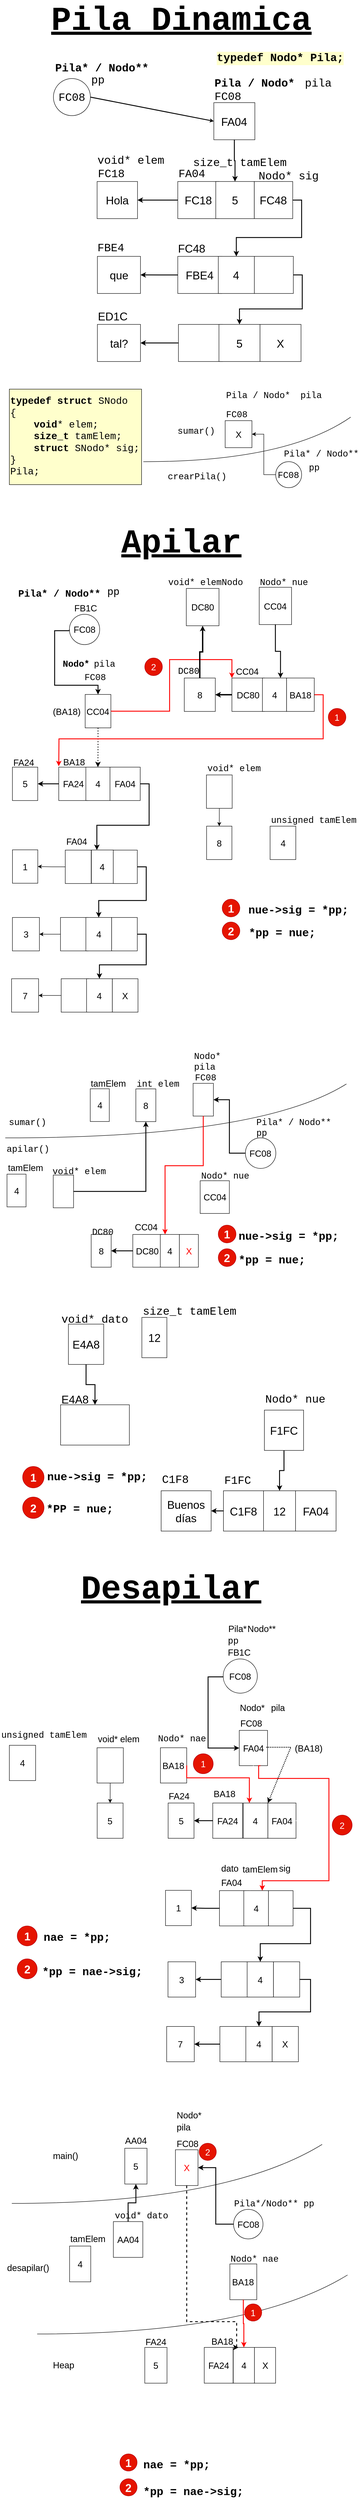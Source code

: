 <mxfile version="18.1.3" type="device"><diagram id="wqtmN0Sbq4b8m8E4POC0" name="Page-1"><mxGraphModel dx="1021" dy="2867" grid="0" gridSize="10" guides="1" tooltips="1" connect="1" arrows="1" fold="1" page="1" pageScale="1" pageWidth="827" pageHeight="1169" math="0" shadow="0"><root><mxCell id="0"/><mxCell id="1" parent="0"/><mxCell id="VzSruJw_X9b5pIAjGCg9-117" value="Apilar" style="text;html=1;resizable=0;points=[];autosize=1;align=center;verticalAlign=top;spacingTop=-4;fontFamily=Courier New;fontSize=75;fontStyle=5" parent="1" vertex="1"><mxGeometry x="274" y="-1149.0" width="280" height="90" as="geometry"/></mxCell><mxCell id="VzSruJw_X9b5pIAjGCg9-148" value="Desapilar" style="text;html=1;resizable=0;points=[];autosize=1;align=center;verticalAlign=top;spacingTop=-4;fontFamily=Courier New;fontSize=75;fontStyle=5" parent="1" vertex="1"><mxGeometry x="183.84" y="1194.997" width="415" height="90" as="geometry"/></mxCell><mxCell id="5QltOHA0ikFdsetjSzuK-56" value="Pila Dinamica" style="text;html=1;resizable=0;points=[];autosize=1;align=center;verticalAlign=top;spacingTop=-4;fontFamily=Courier New;fontSize=75;fontStyle=5" parent="1" vertex="1"><mxGeometry x="116.0" y="-2320" width="595" height="90" as="geometry"/></mxCell><mxCell id="5QltOHA0ikFdsetjSzuK-61" value="" style="group;fontSize=20;" parent="1" vertex="1" connectable="0"><mxGeometry x="360" y="-1448" width="417" height="224" as="geometry"/></mxCell><mxCell id="5QltOHA0ikFdsetjSzuK-30" value="X" style="rounded=0;whiteSpace=wrap;html=1;fontSize=20;" parent="5QltOHA0ikFdsetjSzuK-61" vertex="1"><mxGeometry x="152.853" y="70.596" width="60.132" height="60.537" as="geometry"/></mxCell><mxCell id="5QltOHA0ikFdsetjSzuK-31" value="pila" style="text;html=1;resizable=0;points=[];autosize=1;align=left;verticalAlign=top;spacingTop=-4;fontFamily=Courier New;fontSize=20;" parent="5QltOHA0ikFdsetjSzuK-61" vertex="1"><mxGeometry x="320.005" y="-0.004" width="58" height="24" as="geometry"/></mxCell><mxCell id="5QltOHA0ikFdsetjSzuK-32" value="Pila / Nodo*" style="text;html=1;resizable=0;points=[];autosize=1;align=left;verticalAlign=top;spacingTop=-4;fontFamily=Courier New;fontSize=20;" parent="5QltOHA0ikFdsetjSzuK-61" vertex="1"><mxGeometry x="152.857" y="0.006" width="154" height="24" as="geometry"/></mxCell><mxCell id="5QltOHA0ikFdsetjSzuK-33" style="edgeStyle=orthogonalEdgeStyle;rounded=0;orthogonalLoop=1;jettySize=auto;html=1;exitX=0;exitY=0.5;exitDx=0;exitDy=0;entryX=1;entryY=0.5;entryDx=0;entryDy=0;fontSize=20;" parent="5QltOHA0ikFdsetjSzuK-61" source="5QltOHA0ikFdsetjSzuK-38" target="5QltOHA0ikFdsetjSzuK-30" edge="1"><mxGeometry relative="1" as="geometry"/></mxCell><mxCell id="5QltOHA0ikFdsetjSzuK-34" value="FC08" style="text;html=1;resizable=0;points=[];autosize=1;align=left;verticalAlign=top;spacingTop=-4;fontFamily=Courier New;fontSize=20;" parent="5QltOHA0ikFdsetjSzuK-61" vertex="1"><mxGeometry x="152.857" y="43.002" width="58" height="24" as="geometry"/></mxCell><mxCell id="5QltOHA0ikFdsetjSzuK-35" value="" style="endArrow=none;html=1;curved=1;fontSize=20;" parent="5QltOHA0ikFdsetjSzuK-61" edge="1"><mxGeometry width="50" height="50" relative="1" as="geometry"><mxPoint x="-30.911" y="162.579" as="sourcePoint"/><mxPoint x="434.865" y="62.683" as="targetPoint"/><Array as="points"><mxPoint x="290.898" y="162.579"/></Array></mxGeometry></mxCell><mxCell id="5QltOHA0ikFdsetjSzuK-36" value="sumar()" style="text;html=1;resizable=0;points=[];autosize=1;align=left;verticalAlign=top;spacingTop=-4;fontFamily=Courier New;fontSize=20;" parent="5QltOHA0ikFdsetjSzuK-61" vertex="1"><mxGeometry x="44.215" y="80.048" width="94" height="24" as="geometry"/></mxCell><mxCell id="5QltOHA0ikFdsetjSzuK-37" value="&lt;font face=&quot;Courier New&quot; style=&quot;font-size: 20px;&quot;&gt;crearPila()&lt;/font&gt;" style="text;html=1;resizable=0;points=[];autosize=1;align=left;verticalAlign=top;spacingTop=-4;fontSize=20;" parent="5QltOHA0ikFdsetjSzuK-61" vertex="1"><mxGeometry x="22.145" y="180.169" width="142" height="25" as="geometry"/></mxCell><mxCell id="5QltOHA0ikFdsetjSzuK-38" value="&lt;font face=&quot;Courier New&quot; style=&quot;font-size: 20px;&quot;&gt;FC08&lt;/font&gt;" style="ellipse;whiteSpace=wrap;html=1;aspect=fixed;fontSize=20;" parent="5QltOHA0ikFdsetjSzuK-61" vertex="1"><mxGeometry x="266.335" y="162.46" width="58.302" height="58.302" as="geometry"/></mxCell><mxCell id="5QltOHA0ikFdsetjSzuK-39" value="&lt;font style=&quot;font-size: 20px;&quot;&gt;Pila* / Nodo**&lt;/font&gt;" style="text;html=1;resizable=0;points=[];autosize=1;align=left;verticalAlign=top;spacingTop=-4;fontFamily=Courier New;fontSize=20;" parent="5QltOHA0ikFdsetjSzuK-61" vertex="1"><mxGeometry x="283.002" y="131.133" width="178" height="24" as="geometry"/></mxCell><mxCell id="5QltOHA0ikFdsetjSzuK-40" value="pp" style="text;html=1;resizable=0;points=[];autosize=1;align=left;verticalAlign=top;spacingTop=-4;fontFamily=Courier New;fontSize=20;" parent="5QltOHA0ikFdsetjSzuK-61" vertex="1"><mxGeometry x="338.637" y="162.455" width="34" height="24" as="geometry"/></mxCell><mxCell id="5QltOHA0ikFdsetjSzuK-64" value="" style="group;fontSize=25;" parent="1" vertex="1" connectable="0"><mxGeometry x="127.002" y="-2202.998" width="688.502" height="693.098" as="geometry"/></mxCell><mxCell id="5QltOHA0ikFdsetjSzuK-3" value="" style="rounded=0;whiteSpace=wrap;html=1;fontSize=25;" parent="5QltOHA0ikFdsetjSzuK-64" vertex="1"><mxGeometry x="280.863" y="609.93" width="99.097" height="83.168" as="geometry"/></mxCell><mxCell id="5QltOHA0ikFdsetjSzuK-4" value="tal?" style="rounded=0;whiteSpace=wrap;html=1;fontSize=25;" parent="5QltOHA0ikFdsetjSzuK-64" vertex="1"><mxGeometry x="98.801" y="609.93" width="96.792" height="83.168" as="geometry"/></mxCell><mxCell id="5QltOHA0ikFdsetjSzuK-2" style="edgeStyle=orthogonalEdgeStyle;rounded=0;orthogonalLoop=1;jettySize=auto;html=1;entryX=1;entryY=0.5;entryDx=0;entryDy=0;strokeWidth=2;fontSize=25;" parent="5QltOHA0ikFdsetjSzuK-64" source="5QltOHA0ikFdsetjSzuK-3" target="5QltOHA0ikFdsetjSzuK-4" edge="1"><mxGeometry relative="1" as="geometry"/></mxCell><mxCell id="5QltOHA0ikFdsetjSzuK-5" value="X" style="rounded=0;whiteSpace=wrap;html=1;fontSize=25;" parent="5QltOHA0ikFdsetjSzuK-64" vertex="1"><mxGeometry x="464.077" y="609.93" width="92.183" height="83.168" as="geometry"/></mxCell><mxCell id="5QltOHA0ikFdsetjSzuK-6" value="5" style="rounded=0;whiteSpace=wrap;html=1;fontSize=25;" parent="5QltOHA0ikFdsetjSzuK-64" vertex="1"><mxGeometry x="371.894" y="609.93" width="92.183" height="83.168" as="geometry"/></mxCell><mxCell id="5QltOHA0ikFdsetjSzuK-8" value="void* elem" style="text;html=1;resizable=0;points=[];autosize=1;align=left;verticalAlign=top;spacingTop=-4;fontFamily=Courier New;fontSize=25;" parent="5QltOHA0ikFdsetjSzuK-64" vertex="1"><mxGeometry x="96.499" y="225.995" width="160" height="30" as="geometry"/></mxCell><mxCell id="5QltOHA0ikFdsetjSzuK-9" value="size_t tamElem" style="text;html=1;resizable=0;points=[];autosize=1;align=left;verticalAlign=top;spacingTop=-4;fontFamily=Courier New;fontSize=25;" parent="5QltOHA0ikFdsetjSzuK-64" vertex="1"><mxGeometry x="311.996" y="231.315" width="220" height="30" as="geometry"/></mxCell><mxCell id="5QltOHA0ikFdsetjSzuK-10" value="Nodo* sig" style="text;html=1;resizable=0;points=[];autosize=1;align=left;verticalAlign=top;spacingTop=-4;fontFamily=Courier New;fontSize=25;" parent="5QltOHA0ikFdsetjSzuK-64" vertex="1"><mxGeometry x="459.468" y="261.316" width="145" height="30" as="geometry"/></mxCell><mxCell id="5QltOHA0ikFdsetjSzuK-12" value="FC18" style="rounded=0;whiteSpace=wrap;html=1;fontSize=25;" parent="5QltOHA0ikFdsetjSzuK-64" vertex="1"><mxGeometry x="279.38" y="289.732" width="92.919" height="83.168" as="geometry"/></mxCell><mxCell id="5QltOHA0ikFdsetjSzuK-13" value="Hola" style="rounded=0;whiteSpace=wrap;html=1;fontSize=25;" parent="5QltOHA0ikFdsetjSzuK-64" vertex="1"><mxGeometry x="98.152" y="289.732" width="90.758" height="83.168" as="geometry"/></mxCell><mxCell id="5QltOHA0ikFdsetjSzuK-11" style="edgeStyle=orthogonalEdgeStyle;rounded=0;orthogonalLoop=1;jettySize=auto;html=1;exitX=0;exitY=0.5;exitDx=0;exitDy=0;entryX=1;entryY=0.5;entryDx=0;entryDy=0;strokeWidth=2;fontSize=25;" parent="5QltOHA0ikFdsetjSzuK-64" source="5QltOHA0ikFdsetjSzuK-12" target="5QltOHA0ikFdsetjSzuK-13" edge="1"><mxGeometry relative="1" as="geometry"/></mxCell><mxCell id="5QltOHA0ikFdsetjSzuK-14" value="FC48" style="rounded=0;whiteSpace=wrap;html=1;fontSize=25;" parent="5QltOHA0ikFdsetjSzuK-64" vertex="1"><mxGeometry x="451.172" y="289.732" width="86.436" height="83.168" as="geometry"/></mxCell><mxCell id="5QltOHA0ikFdsetjSzuK-15" value="5" style="rounded=0;whiteSpace=wrap;html=1;fontSize=25;" parent="5QltOHA0ikFdsetjSzuK-64" vertex="1"><mxGeometry x="364.736" y="289.732" width="86.436" height="83.168" as="geometry"/></mxCell><mxCell id="5QltOHA0ikFdsetjSzuK-16" value="FBE4" style="rounded=0;whiteSpace=wrap;html=1;fontSize=25;" parent="5QltOHA0ikFdsetjSzuK-64" vertex="1"><mxGeometry x="279.388" y="457.455" width="99.097" height="83.168" as="geometry"/></mxCell><mxCell id="5QltOHA0ikFdsetjSzuK-17" value="que" style="rounded=0;whiteSpace=wrap;html=1;fontSize=25;" parent="5QltOHA0ikFdsetjSzuK-64" vertex="1"><mxGeometry x="98.801" y="457.455" width="96.792" height="83.168" as="geometry"/></mxCell><mxCell id="5QltOHA0ikFdsetjSzuK-18" style="edgeStyle=orthogonalEdgeStyle;rounded=0;orthogonalLoop=1;jettySize=auto;html=1;entryX=1;entryY=0.5;entryDx=0;entryDy=0;strokeWidth=2;fontSize=25;" parent="5QltOHA0ikFdsetjSzuK-64" source="5QltOHA0ikFdsetjSzuK-16" target="5QltOHA0ikFdsetjSzuK-17" edge="1"><mxGeometry relative="1" as="geometry"/></mxCell><mxCell id="5QltOHA0ikFdsetjSzuK-19" value="" style="rounded=0;whiteSpace=wrap;html=1;fontSize=25;" parent="5QltOHA0ikFdsetjSzuK-64" vertex="1"><mxGeometry x="451.171" y="457.455" width="87.804" height="83.168" as="geometry"/></mxCell><mxCell id="5QltOHA0ikFdsetjSzuK-1" style="edgeStyle=orthogonalEdgeStyle;rounded=0;orthogonalLoop=1;jettySize=auto;html=1;exitX=1;exitY=0.5;exitDx=0;exitDy=0;entryX=0.5;entryY=0;entryDx=0;entryDy=0;fontFamily=Courier New;strokeWidth=2;fontSize=25;" parent="5QltOHA0ikFdsetjSzuK-64" source="5QltOHA0ikFdsetjSzuK-19" target="5QltOHA0ikFdsetjSzuK-6" edge="1"><mxGeometry relative="1" as="geometry"/></mxCell><mxCell id="5QltOHA0ikFdsetjSzuK-20" value="4" style="rounded=0;whiteSpace=wrap;html=1;fontSize=25;" parent="5QltOHA0ikFdsetjSzuK-64" vertex="1"><mxGeometry x="370.419" y="457.455" width="80.983" height="83.168" as="geometry"/></mxCell><mxCell id="5QltOHA0ikFdsetjSzuK-21" style="edgeStyle=orthogonalEdgeStyle;rounded=0;orthogonalLoop=1;jettySize=auto;html=1;exitX=0.5;exitY=1;exitDx=0;exitDy=0;entryX=0.5;entryY=0;entryDx=0;entryDy=0;strokeWidth=2;fontSize=25;" parent="5QltOHA0ikFdsetjSzuK-64" source="5QltOHA0ikFdsetjSzuK-22" target="5QltOHA0ikFdsetjSzuK-15" edge="1"><mxGeometry relative="1" as="geometry"/></mxCell><mxCell id="5QltOHA0ikFdsetjSzuK-22" value="FA04" style="rounded=0;whiteSpace=wrap;html=1;fontSize=25;" parent="5QltOHA0ikFdsetjSzuK-64" vertex="1"><mxGeometry x="360.371" y="112.997" width="92.183" height="83.168" as="geometry"/></mxCell><mxCell id="5QltOHA0ikFdsetjSzuK-23" value="pila" style="text;html=1;resizable=0;points=[];autosize=1;align=left;verticalAlign=top;spacingTop=-4;fontFamily=Courier New;fontSize=25;" parent="5QltOHA0ikFdsetjSzuK-64" vertex="1"><mxGeometry x="562.999" y="52.998" width="70" height="30" as="geometry"/></mxCell><mxCell id="5QltOHA0ikFdsetjSzuK-24" value="Pila / Nodo*" style="text;html=1;resizable=0;points=[];autosize=1;align=left;verticalAlign=top;spacingTop=-4;fontFamily=Courier New;fontSize=25;fontStyle=1" parent="5QltOHA0ikFdsetjSzuK-64" vertex="1"><mxGeometry x="360.369" y="52.995" width="190" height="30" as="geometry"/></mxCell><mxCell id="5QltOHA0ikFdsetjSzuK-25" value="FC08" style="text;html=1;resizable=0;points=[];autosize=1;align=left;verticalAlign=top;spacingTop=-4;fontFamily=Courier New;fontSize=25;" parent="5QltOHA0ikFdsetjSzuK-64" vertex="1"><mxGeometry x="360.372" y="82.991" width="70" height="30" as="geometry"/></mxCell><mxCell id="5QltOHA0ikFdsetjSzuK-26" value="&lt;span style=&quot;text-align: center; white-space: normal; font-size: 25px;&quot;&gt;FA04&lt;/span&gt;" style="text;html=1;resizable=0;points=[];autosize=1;align=left;verticalAlign=top;spacingTop=-4;fontFamily=Courier New;fontSize=25;" parent="5QltOHA0ikFdsetjSzuK-64" vertex="1"><mxGeometry x="279.381" y="255.989" width="70" height="30" as="geometry"/></mxCell><mxCell id="5QltOHA0ikFdsetjSzuK-28" value="FC48" style="text;html=1;resizable=0;points=[];autosize=1;align=left;verticalAlign=top;spacingTop=-4;fontSize=25;" parent="5QltOHA0ikFdsetjSzuK-64" vertex="1"><mxGeometry x="278.383" y="422.002" width="71" height="30" as="geometry"/></mxCell><mxCell id="5QltOHA0ikFdsetjSzuK-29" value="FC18" style="text;html=1;resizable=0;points=[];autosize=1;align=left;verticalAlign=top;spacingTop=-4;fontFamily=Courier New;fontSize=25;" parent="5QltOHA0ikFdsetjSzuK-64" vertex="1"><mxGeometry x="98.157" y="255.992" width="70" height="30" as="geometry"/></mxCell><mxCell id="5QltOHA0ikFdsetjSzuK-41" value="FBE4" style="text;html=1;resizable=0;points=[];autosize=1;align=left;verticalAlign=top;spacingTop=-4;fontFamily=Courier New;fontSize=25;" parent="5QltOHA0ikFdsetjSzuK-64" vertex="1"><mxGeometry x="96.501" y="422.002" width="70" height="30" as="geometry"/></mxCell><mxCell id="5QltOHA0ikFdsetjSzuK-42" value="ED1C" style="text;html=1;resizable=0;points=[];autosize=1;align=left;verticalAlign=top;spacingTop=-4;fontSize=25;" parent="5QltOHA0ikFdsetjSzuK-64" vertex="1"><mxGeometry x="98.154" y="573.997" width="77" height="30" as="geometry"/></mxCell><mxCell id="5QltOHA0ikFdsetjSzuK-43" style="edgeStyle=orthogonalEdgeStyle;rounded=0;orthogonalLoop=1;jettySize=auto;html=1;exitX=1;exitY=0.5;exitDx=0;exitDy=0;entryX=0;entryY=0.5;entryDx=0;entryDy=0;strokeColor=#FFFFFF;strokeWidth=2;fontSize=25;" parent="5QltOHA0ikFdsetjSzuK-64" source="5QltOHA0ikFdsetjSzuK-44" target="5QltOHA0ikFdsetjSzuK-22" edge="1"><mxGeometry relative="1" as="geometry"><Array as="points"><mxPoint x="241.685" y="27.128"/><mxPoint x="241.685" y="154.653"/></Array></mxGeometry></mxCell><mxCell id="5QltOHA0ikFdsetjSzuK-44" value="&lt;font face=&quot;Courier New&quot; style=&quot;font-size: 25px;&quot;&gt;FC08&lt;/font&gt;" style="ellipse;whiteSpace=wrap;html=1;aspect=fixed;fontSize=25;" parent="5QltOHA0ikFdsetjSzuK-64" vertex="1"><mxGeometry y="59.012" width="83.168" height="83.168" as="geometry"/></mxCell><mxCell id="5QltOHA0ikFdsetjSzuK-45" value="Pila* / Nodo**" style="text;html=1;resizable=0;points=[];autosize=1;align=left;verticalAlign=top;spacingTop=-4;fontFamily=Courier New;fontSize=25;fontStyle=1" parent="5QltOHA0ikFdsetjSzuK-64" vertex="1"><mxGeometry x="2.001" y="19" width="220" height="30" as="geometry"/></mxCell><mxCell id="5QltOHA0ikFdsetjSzuK-46" value="pp" style="text;html=1;resizable=0;points=[];autosize=1;align=left;verticalAlign=top;spacingTop=-4;fontFamily=Courier New;fontSize=25;" parent="5QltOHA0ikFdsetjSzuK-64" vertex="1"><mxGeometry x="83.171" y="46.003" width="40" height="30" as="geometry"/></mxCell><mxCell id="5QltOHA0ikFdsetjSzuK-7" style="edgeStyle=orthogonalEdgeStyle;rounded=0;orthogonalLoop=1;jettySize=auto;html=1;exitX=1;exitY=0.5;exitDx=0;exitDy=0;entryX=0.5;entryY=0;entryDx=0;entryDy=0;strokeWidth=2;fontSize=25;" parent="5QltOHA0ikFdsetjSzuK-64" source="5QltOHA0ikFdsetjSzuK-14" target="5QltOHA0ikFdsetjSzuK-20" edge="1"><mxGeometry relative="1" as="geometry"/></mxCell><mxCell id="5QltOHA0ikFdsetjSzuK-63" value="" style="endArrow=classic;html=1;rounded=0;fontFamily=Courier New;fontSize=25;startSize=3;endSize=3;strokeWidth=2;exitX=1;exitY=0.5;exitDx=0;exitDy=0;entryX=0;entryY=0.5;entryDx=0;entryDy=0;" parent="5QltOHA0ikFdsetjSzuK-64" source="5QltOHA0ikFdsetjSzuK-44" target="5QltOHA0ikFdsetjSzuK-22" edge="1"><mxGeometry width="50" height="50" relative="1" as="geometry"><mxPoint x="262.788" y="301.098" as="sourcePoint"/><mxPoint x="361.788" y="261.098" as="targetPoint"/></mxGeometry></mxCell><mxCell id="5QltOHA0ikFdsetjSzuK-27" value="typedef Nodo* Pila;" style="text;html=1;resizable=0;points=[];autosize=1;align=left;verticalAlign=top;spacingTop=-4;fontFamily=Courier New;fontSize=25;labelBackgroundColor=#FFFFCC;fontStyle=1" parent="5QltOHA0ikFdsetjSzuK-64" vertex="1"><mxGeometry x="364.732" y="-3.996" width="295" height="30" as="geometry"/></mxCell><mxCell id="CUOggQJLTnRWmichhhx5-71" value="4" style="rounded=0;whiteSpace=wrap;html=1;fontSize=20;container=0;" parent="1" vertex="1"><mxGeometry x="613.771" y="-468.734" width="57.762" height="74.866" as="geometry"/></mxCell><mxCell id="CUOggQJLTnRWmichhhx5-73" value="unsigned tamElem" style="text;html=1;resizable=0;points=[];autosize=1;align=left;verticalAlign=top;spacingTop=-4;fontFamily=Courier New;fontSize=20;container=0;" parent="1" vertex="1"><mxGeometry x="613.771" y="-496.184" width="202" height="24" as="geometry"/></mxCell><mxCell id="VzSruJw_X9b5pIAjGCg9-65" value="" style="rounded=0;whiteSpace=wrap;html=1;fontSize=20;container=0;" parent="1" vertex="1"><mxGeometry x="144.452" y="-126.846" width="62.094" height="74.866" as="geometry"/></mxCell><mxCell id="VzSruJw_X9b5pIAjGCg9-66" value="7" style="rounded=0;whiteSpace=wrap;html=1;fontSize=20;container=0;" parent="1" vertex="1"><mxGeometry x="33" y="-126.846" width="60.65" height="74.866" as="geometry"/></mxCell><mxCell id="VzSruJw_X9b5pIAjGCg9-64" style="edgeStyle=orthogonalEdgeStyle;rounded=0;orthogonalLoop=1;jettySize=auto;html=1;entryX=1;entryY=0.5;entryDx=0;entryDy=0;fontSize=20;" parent="1" source="VzSruJw_X9b5pIAjGCg9-65" target="VzSruJw_X9b5pIAjGCg9-66" edge="1"><mxGeometry relative="1" as="geometry"/></mxCell><mxCell id="VzSruJw_X9b5pIAjGCg9-67" value="X" style="rounded=0;whiteSpace=wrap;html=1;fontSize=20;container=0;" parent="1" vertex="1"><mxGeometry x="259.255" y="-126.846" width="57.762" height="74.866" as="geometry"/></mxCell><mxCell id="VzSruJw_X9b5pIAjGCg9-68" value="4" style="rounded=0;whiteSpace=wrap;html=1;fontSize=20;container=0;" parent="1" vertex="1"><mxGeometry x="201.493" y="-126.846" width="57.762" height="74.866" as="geometry"/></mxCell><mxCell id="VzSruJw_X9b5pIAjGCg9-70" value="CC04" style="rounded=0;whiteSpace=wrap;html=1;fontSize=20;container=0;" parent="1" vertex="1"><mxGeometry x="198.345" y="-763.854" width="57.762" height="74.866" as="geometry"/></mxCell><mxCell id="VzSruJw_X9b5pIAjGCg9-71" value="pila" style="text;html=1;resizable=0;points=[];autosize=1;align=left;verticalAlign=top;spacingTop=-4;fontFamily=Courier New;fontSize=20;container=0;fontStyle=0" parent="1" vertex="1"><mxGeometry x="216.407" y="-845.611" width="58" height="24" as="geometry"/></mxCell><mxCell id="VzSruJw_X9b5pIAjGCg9-72" value="Nodo*" style="text;html=1;resizable=0;points=[];autosize=1;align=left;verticalAlign=top;spacingTop=-4;fontFamily=Courier New;fontSize=20;container=0;fontStyle=1" parent="1" vertex="1"><mxGeometry x="146.407" y="-845.606" width="70" height="24" as="geometry"/></mxCell><mxCell id="VzSruJw_X9b5pIAjGCg9-89" style="edgeStyle=orthogonalEdgeStyle;rounded=0;orthogonalLoop=1;jettySize=auto;html=1;exitX=0;exitY=0.5;exitDx=0;exitDy=0;entryX=0.5;entryY=0;entryDx=0;entryDy=0;strokeWidth=2;fontSize=20;" parent="1" source="VzSruJw_X9b5pIAjGCg9-90" target="VzSruJw_X9b5pIAjGCg9-70" edge="1"><mxGeometry relative="1" as="geometry"><Array as="points"><mxPoint x="129.752" y="-906.744"/><mxPoint x="129.752" y="-784.463"/><mxPoint x="227.948" y="-784.463"/></Array></mxGeometry></mxCell><mxCell id="VzSruJw_X9b5pIAjGCg9-90" value="FC08" style="ellipse;whiteSpace=wrap;html=1;aspect=fixed;strokeWidth=1;fontSize=20;container=0;" parent="1" vertex="1"><mxGeometry x="162.965" y="-943.532" width="67.984" height="67.984" as="geometry"/></mxCell><mxCell id="VzSruJw_X9b5pIAjGCg9-92" value="&lt;font style=&quot;font-size: 23px;&quot;&gt;pp&lt;/font&gt;" style="text;html=1;resizable=0;points=[];autosize=1;align=left;verticalAlign=top;spacingTop=-4;fontFamily=Courier New;fontSize=20;container=0;" parent="1" vertex="1"><mxGeometry x="246.049" y="-1009.002" width="38" height="24" as="geometry"/></mxCell><mxCell id="VzSruJw_X9b5pIAjGCg9-94" value="FC08" style="text;html=1;resizable=0;points=[];autosize=1;align=left;verticalAlign=top;spacingTop=-4;fontFamily=Courier New;fontSize=20;container=0;" parent="1" vertex="1"><mxGeometry x="195.456" y="-815.636" width="58" height="24" as="geometry"/></mxCell><mxCell id="VzSruJw_X9b5pIAjGCg9-95" value="FA04" style="text;html=1;resizable=0;points=[];autosize=1;align=left;verticalAlign=top;spacingTop=-4;fontSize=20;container=0;" parent="1" vertex="1"><mxGeometry x="153.631" y="-449.004" width="56" height="24" as="geometry"/></mxCell><mxCell id="VzSruJw_X9b5pIAjGCg9-96" value="FB1C" style="text;html=1;resizable=0;points=[];autosize=1;align=left;verticalAlign=top;spacingTop=-4;fontSize=20;container=0;" parent="1" vertex="1"><mxGeometry x="171.629" y="-971.606" width="60" height="24" as="geometry"/></mxCell><mxCell id="VzSruJw_X9b5pIAjGCg9-103" value="8" style="rounded=0;whiteSpace=wrap;html=1;fontSize=20;container=0;" parent="1" vertex="1"><mxGeometry x="471.124" y="-468.733" width="56.869" height="74.866" as="geometry"/></mxCell><mxCell id="VzSruJw_X9b5pIAjGCg9-104" style="edgeStyle=orthogonalEdgeStyle;rounded=0;orthogonalLoop=1;jettySize=auto;html=1;exitX=0.5;exitY=1;exitDx=0;exitDy=0;entryX=0.5;entryY=0;entryDx=0;entryDy=0;fontSize=20;" parent="1" source="VzSruJw_X9b5pIAjGCg9-105" target="VzSruJw_X9b5pIAjGCg9-103" edge="1"><mxGeometry relative="1" as="geometry"/></mxCell><mxCell id="VzSruJw_X9b5pIAjGCg9-105" value="" style="rounded=0;whiteSpace=wrap;html=1;fontSize=20;container=0;" parent="1" vertex="1"><mxGeometry x="470.809" y="-583.527" width="57.762" height="74.866" as="geometry"/></mxCell><mxCell id="VzSruJw_X9b5pIAjGCg9-106" value="&lt;font face=&quot;Courier New&quot; style=&quot;font-size: 20px;&quot;&gt;void* elem&lt;/font&gt;" style="text;html=1;resizable=0;points=[];autosize=1;align=left;verticalAlign=top;spacingTop=-4;fontSize=20;container=0;" parent="1" vertex="1"><mxGeometry x="470.805" y="-614.002" width="130" height="25" as="geometry"/></mxCell><mxCell id="VzSruJw_X9b5pIAjGCg9-108" value="FA24" style="text;html=1;resizable=0;points=[];autosize=1;align=left;verticalAlign=top;spacingTop=-4;fontSize=20;container=0;" parent="1" vertex="1"><mxGeometry x="34.574" y="-625.951" width="56" height="24" as="geometry"/></mxCell><mxCell id="VzSruJw_X9b5pIAjGCg9-109" value="BA18" style="text;html=1;resizable=0;points=[];autosize=1;align=left;verticalAlign=top;spacingTop=-4;fontSize=20;container=0;" parent="1" vertex="1"><mxGeometry x="146.618" y="-627.199" width="58" height="24" as="geometry"/></mxCell><mxCell id="VzSruJw_X9b5pIAjGCg9-111" value="2" style="ellipse;whiteSpace=wrap;html=1;aspect=fixed;fillColor=#e51400;strokeColor=#B20000;fontColor=#ffffff;fontSize=25;container=0;fontStyle=1" parent="1" vertex="1"><mxGeometry x="506.177" y="-253.94" width="39.658" height="39.658" as="geometry"/></mxCell><mxCell id="VzSruJw_X9b5pIAjGCg9-99" value="FA24" style="rounded=0;whiteSpace=wrap;html=1;fontSize=20;container=0;" parent="1" vertex="1"><mxGeometry x="139" y="-601" width="65.63" height="74.87" as="geometry"/></mxCell><mxCell id="VzSruJw_X9b5pIAjGCg9-100" value="FA04" style="rounded=0;whiteSpace=wrap;html=1;fontSize=20;container=0;" parent="1" vertex="1"><mxGeometry x="254.06" y="-601" width="67.94" height="74.87" as="geometry"/></mxCell><mxCell id="VzSruJw_X9b5pIAjGCg9-101" value="4" style="rounded=0;whiteSpace=wrap;html=1;fontSize=20;container=0;" parent="1" vertex="1"><mxGeometry x="199.895" y="-600.996" width="54.161" height="74.866" as="geometry"/></mxCell><mxCell id="ddpkEbkREBOrUjTEoc_Z-3" style="edgeStyle=orthogonalEdgeStyle;rounded=0;orthogonalLoop=1;jettySize=auto;html=1;exitX=0.5;exitY=1;exitDx=0;exitDy=0;entryX=0.5;entryY=0;entryDx=0;entryDy=0;strokeWidth=2;dashed=1;fontSize=20;dashPattern=1 2;" parent="1" source="VzSruJw_X9b5pIAjGCg9-70" target="VzSruJw_X9b5pIAjGCg9-101" edge="1"><mxGeometry relative="1" as="geometry"/></mxCell><mxCell id="VzSruJw_X9b5pIAjGCg9-102" value="5" style="rounded=0;whiteSpace=wrap;html=1;fontSize=20;container=0;" parent="1" vertex="1"><mxGeometry x="34.889" y="-600.996" width="56.869" height="74.866" as="geometry"/></mxCell><mxCell id="VzSruJw_X9b5pIAjGCg9-98" style="edgeStyle=orthogonalEdgeStyle;rounded=0;orthogonalLoop=1;jettySize=auto;html=1;exitX=0;exitY=0.5;exitDx=0;exitDy=0;entryX=1;entryY=0.5;entryDx=0;entryDy=0;strokeWidth=2;fontSize=20;" parent="1" source="VzSruJw_X9b5pIAjGCg9-99" target="VzSruJw_X9b5pIAjGCg9-102" edge="1"><mxGeometry relative="1" as="geometry"/></mxCell><mxCell id="VzSruJw_X9b5pIAjGCg9-119" value="CC04" style="text;html=1;resizable=0;points=[];autosize=1;align=left;verticalAlign=top;spacingTop=-4;fontSize=20;container=0;" parent="1" vertex="1"><mxGeometry x="534.638" y="-829.951" width="60" height="24" as="geometry"/></mxCell><mxCell id="5QltOHA0ikFdsetjSzuK-93" style="edgeStyle=orthogonalEdgeStyle;rounded=0;orthogonalLoop=1;jettySize=auto;html=1;exitX=0;exitY=0.5;exitDx=0;exitDy=0;fontFamily=Courier New;fontSize=27;startSize=3;endSize=3;strokeColor=#000000;strokeWidth=3;" parent="1" source="VzSruJw_X9b5pIAjGCg9-120" target="VzSruJw_X9b5pIAjGCg9-126" edge="1"><mxGeometry relative="1" as="geometry"/></mxCell><mxCell id="VzSruJw_X9b5pIAjGCg9-120" value="DC80" style="rounded=0;whiteSpace=wrap;html=1;fontSize=20;container=0;" parent="1" vertex="1"><mxGeometry x="528" y="-800.69" width="73.27" height="74.87" as="geometry"/></mxCell><mxCell id="ddpkEbkREBOrUjTEoc_Z-8" style="edgeStyle=orthogonalEdgeStyle;rounded=0;orthogonalLoop=1;jettySize=auto;html=1;exitX=1;exitY=0.5;exitDx=0;exitDy=0;fontSize=20;strokeColor=#FF0000;strokeWidth=2;" parent="1" source="VzSruJw_X9b5pIAjGCg9-121" edge="1"><mxGeometry relative="1" as="geometry"><mxPoint x="139" y="-603" as="targetPoint"/></mxGeometry></mxCell><mxCell id="VzSruJw_X9b5pIAjGCg9-121" value="BA18" style="rounded=0;whiteSpace=wrap;html=1;fontSize=20;container=0;" parent="1" vertex="1"><mxGeometry x="650.7" y="-800.69" width="62.3" height="74.87" as="geometry"/></mxCell><mxCell id="VzSruJw_X9b5pIAjGCg9-122" value="4" style="rounded=0;whiteSpace=wrap;html=1;fontSize=20;container=0;" parent="1" vertex="1"><mxGeometry x="596.535" y="-800.688" width="54.161" height="74.866" as="geometry"/></mxCell><mxCell id="ddpkEbkREBOrUjTEoc_Z-10" style="edgeStyle=orthogonalEdgeStyle;rounded=0;orthogonalLoop=1;jettySize=auto;html=1;exitX=1;exitY=0.5;exitDx=0;exitDy=0;entryX=0;entryY=0;entryDx=0;entryDy=0;fontSize=20;strokeColor=#FF0000;strokeWidth=2;" parent="1" source="VzSruJw_X9b5pIAjGCg9-70" target="VzSruJw_X9b5pIAjGCg9-120" edge="1"><mxGeometry relative="1" as="geometry"><Array as="points"><mxPoint x="388" y="-726"/><mxPoint x="388" y="-842"/><mxPoint x="528" y="-842"/></Array></mxGeometry></mxCell><mxCell id="5fLwKf1DJulYo1z8NdqT-26" style="edgeStyle=orthogonalEdgeStyle;rounded=0;orthogonalLoop=1;jettySize=auto;html=1;exitX=0.5;exitY=1;exitDx=0;exitDy=0;strokeWidth=2;fontFamily=Courier New;entryX=0.75;entryY=0;entryDx=0;entryDy=0;fontSize=20;" parent="1" source="VzSruJw_X9b5pIAjGCg9-123" target="VzSruJw_X9b5pIAjGCg9-122" edge="1"><mxGeometry relative="1" as="geometry"><mxPoint x="-42.548" y="-875.966" as="sourcePoint"/></mxGeometry></mxCell><mxCell id="VzSruJw_X9b5pIAjGCg9-123" value="CC04" style="rounded=0;whiteSpace=wrap;html=1;fontSize=20;container=0;" parent="1" vertex="1"><mxGeometry x="589.34" y="-1004.04" width="72.66" height="83.6" as="geometry"/></mxCell><mxCell id="VzSruJw_X9b5pIAjGCg9-124" value="Nodo* nue" style="text;html=1;resizable=0;points=[];autosize=1;align=left;verticalAlign=top;spacingTop=-4;fontFamily=Courier New;fontSize=20;container=0;" parent="1" vertex="1"><mxGeometry x="589.337" y="-1029" width="118" height="24" as="geometry"/></mxCell><mxCell id="5QltOHA0ikFdsetjSzuK-94" style="edgeStyle=orthogonalEdgeStyle;rounded=0;orthogonalLoop=1;jettySize=auto;html=1;exitX=0.5;exitY=0;exitDx=0;exitDy=0;entryX=0.5;entryY=1;entryDx=0;entryDy=0;fontFamily=Courier New;fontSize=27;startSize=3;endSize=3;strokeColor=#000000;strokeWidth=3;" parent="1" source="VzSruJw_X9b5pIAjGCg9-126" target="ddpkEbkREBOrUjTEoc_Z-5" edge="1"><mxGeometry relative="1" as="geometry"/></mxCell><mxCell id="VzSruJw_X9b5pIAjGCg9-126" value="8" style="rounded=0;whiteSpace=wrap;html=1;fontSize=20;container=0;" parent="1" vertex="1"><mxGeometry x="421" y="-800.69" width="69.69" height="74.87" as="geometry"/></mxCell><mxCell id="VzSruJw_X9b5pIAjGCg9-127" value="" style="edgeStyle=orthogonalEdgeStyle;rounded=0;orthogonalLoop=1;jettySize=auto;html=1;strokeColor=#000000;strokeWidth=2;fontFamily=Courier New;fontSize=20;" parent="1" source="VzSruJw_X9b5pIAjGCg9-120" target="VzSruJw_X9b5pIAjGCg9-126" edge="1"><mxGeometry relative="1" as="geometry"/></mxCell><mxCell id="VzSruJw_X9b5pIAjGCg9-128" value="DC80" style="text;html=1;resizable=0;points=[];autosize=1;align=left;verticalAlign=top;spacingTop=-4;fontFamily=Courier New;fontSize=20;container=0;" parent="1" vertex="1"><mxGeometry x="405.001" y="-829.95" width="58" height="24" as="geometry"/></mxCell><mxCell id="VzSruJw_X9b5pIAjGCg9-110" value="1" style="ellipse;whiteSpace=wrap;html=1;aspect=fixed;fillColor=#e51400;strokeColor=#B20000;fontColor=#ffffff;fontSize=25;container=0;fontStyle=1" parent="1" vertex="1"><mxGeometry x="506.177" y="-305.074" width="39.658" height="39.658" as="geometry"/></mxCell><mxCell id="DogAiKTYdXcOURNrDC-U-43" value="nue-&amp;gt;sig = *pp;" style="text;html=1;resizable=0;points=[];autosize=1;align=left;verticalAlign=top;spacingTop=-4;fontFamily=Courier New;fontSize=25;container=0;fontStyle=1" parent="1" vertex="1"><mxGeometry x="563.217" y="-296.856" width="235" height="30" as="geometry"/></mxCell><mxCell id="DogAiKTYdXcOURNrDC-U-44" value="*pp = nue;" style="text;html=1;resizable=0;points=[];autosize=1;align=left;verticalAlign=top;spacingTop=-4;fontFamily=Courier New;fontSize=25;container=0;fontStyle=1" parent="1" vertex="1"><mxGeometry x="563.939" y="-246.346" width="160" height="30" as="geometry"/></mxCell><mxCell id="VzSruJw_X9b5pIAjGCg9-81" value="" style="rounded=0;whiteSpace=wrap;html=1;fontSize=20;container=0;" parent="1" vertex="1"><mxGeometry x="153.632" y="-415.079" width="58.223" height="74.866" as="geometry"/></mxCell><mxCell id="VzSruJw_X9b5pIAjGCg9-82" value="1" style="rounded=0;whiteSpace=wrap;html=1;fontSize=20;container=0;" parent="1" vertex="1"><mxGeometry x="35.019" y="-415.703" width="56.869" height="74.866" as="geometry"/></mxCell><mxCell id="VzSruJw_X9b5pIAjGCg9-80" style="edgeStyle=orthogonalEdgeStyle;rounded=0;orthogonalLoop=1;jettySize=auto;html=1;exitX=0;exitY=0.5;exitDx=0;exitDy=0;entryX=1;entryY=0.5;entryDx=0;entryDy=0;fontSize=20;" parent="1" source="VzSruJw_X9b5pIAjGCg9-81" target="VzSruJw_X9b5pIAjGCg9-82" edge="1"><mxGeometry relative="1" as="geometry"/></mxCell><mxCell id="VzSruJw_X9b5pIAjGCg9-83" value="" style="rounded=0;whiteSpace=wrap;html=1;fontSize=20;container=0;" parent="1" vertex="1"><mxGeometry x="261.277" y="-415.079" width="54.161" height="74.866" as="geometry"/></mxCell><mxCell id="VzSruJw_X9b5pIAjGCg9-84" value="4" style="rounded=0;whiteSpace=wrap;html=1;fontSize=20;container=0;" parent="1" vertex="1"><mxGeometry x="212.323" y="-415.309" width="49.098" height="74.866" as="geometry"/></mxCell><mxCell id="VzSruJw_X9b5pIAjGCg9-107" style="edgeStyle=orthogonalEdgeStyle;rounded=0;orthogonalLoop=1;jettySize=auto;html=1;exitX=1;exitY=0.5;exitDx=0;exitDy=0;entryX=0.25;entryY=0;entryDx=0;entryDy=0;fillColor=#e51400;strokeColor=#FFFFFF;strokeWidth=2;fontSize=20;" parent="1" source="VzSruJw_X9b5pIAjGCg9-100" target="VzSruJw_X9b5pIAjGCg9-84" edge="1"><mxGeometry relative="1" as="geometry"/></mxCell><mxCell id="VzSruJw_X9b5pIAjGCg9-74" value="" style="rounded=0;whiteSpace=wrap;html=1;fontSize=20;container=0;" parent="1" vertex="1"><mxGeometry x="142.878" y="-264.1" width="62.094" height="74.866" as="geometry"/></mxCell><mxCell id="VzSruJw_X9b5pIAjGCg9-75" value="3" style="rounded=0;whiteSpace=wrap;html=1;fontSize=20;container=0;" parent="1" vertex="1"><mxGeometry x="34.892" y="-264.1" width="60.65" height="74.866" as="geometry"/></mxCell><mxCell id="VzSruJw_X9b5pIAjGCg9-76" style="edgeStyle=orthogonalEdgeStyle;rounded=0;orthogonalLoop=1;jettySize=auto;html=1;entryX=1;entryY=0.5;entryDx=0;entryDy=0;fontSize=20;" parent="1" source="VzSruJw_X9b5pIAjGCg9-74" target="VzSruJw_X9b5pIAjGCg9-75" edge="1"><mxGeometry x="25.91" y="-264.1" as="geometry"/></mxCell><mxCell id="VzSruJw_X9b5pIAjGCg9-77" value="" style="rounded=0;whiteSpace=wrap;html=1;fontSize=20;container=0;" parent="1" vertex="1"><mxGeometry x="257.681" y="-264.1" width="57.762" height="74.866" as="geometry"/></mxCell><mxCell id="VzSruJw_X9b5pIAjGCg9-59" style="edgeStyle=orthogonalEdgeStyle;rounded=0;orthogonalLoop=1;jettySize=auto;html=1;exitX=1;exitY=0.5;exitDx=0;exitDy=0;entryX=0.5;entryY=0;entryDx=0;entryDy=0;fontFamily=Courier New;strokeWidth=2;fontSize=20;" parent="1" source="VzSruJw_X9b5pIAjGCg9-77" target="VzSruJw_X9b5pIAjGCg9-68" edge="1"><mxGeometry relative="1" as="geometry"/></mxCell><mxCell id="VzSruJw_X9b5pIAjGCg9-78" value="4" style="rounded=0;whiteSpace=wrap;html=1;fontSize=20;container=0;" parent="1" vertex="1"><mxGeometry x="199.919" y="-264.1" width="57.762" height="74.866" as="geometry"/></mxCell><mxCell id="ddpkEbkREBOrUjTEoc_Z-5" value="DC80" style="rounded=0;whiteSpace=wrap;html=1;fontSize=20;container=0;" parent="1" vertex="1"><mxGeometry x="425.52" y="-1001.41" width="73.47" height="83.6" as="geometry"/></mxCell><mxCell id="ddpkEbkREBOrUjTEoc_Z-6" value="void* elemNodo" style="text;html=1;resizable=0;points=[];autosize=1;align=left;verticalAlign=top;spacingTop=-4;fontFamily=Courier New;fontSize=20;container=0;" parent="1" vertex="1"><mxGeometry x="382.967" y="-1029" width="178" height="24" as="geometry"/></mxCell><mxCell id="ddpkEbkREBOrUjTEoc_Z-9" value="1" style="ellipse;whiteSpace=wrap;html=1;aspect=fixed;fillColor=#e51400;strokeColor=#B20000;fontColor=#ffffff;fontSize=20;container=0;" parent="1" vertex="1"><mxGeometry x="744.458" y="-732.66" width="39.658" height="39.658" as="geometry"/></mxCell><mxCell id="ddpkEbkREBOrUjTEoc_Z-11" value="2" style="ellipse;whiteSpace=wrap;html=1;aspect=fixed;fillColor=#e51400;strokeColor=#B20000;fontColor=#ffffff;fontSize=20;container=0;" parent="1" vertex="1"><mxGeometry x="332.18" y="-845.607" width="39.658" height="39.658" as="geometry"/></mxCell><mxCell id="VzSruJw_X9b5pIAjGCg9-85" style="edgeStyle=orthogonalEdgeStyle;rounded=0;orthogonalLoop=1;jettySize=auto;html=1;exitX=1;exitY=0.5;exitDx=0;exitDy=0;entryX=0.5;entryY=0;entryDx=0;entryDy=0;strokeWidth=2;fontSize=20;" parent="1" source="VzSruJw_X9b5pIAjGCg9-83" target="VzSruJw_X9b5pIAjGCg9-78" edge="1"><mxGeometry relative="1" as="geometry"/></mxCell><mxCell id="5QltOHA0ikFdsetjSzuK-50" style="edgeStyle=orthogonalEdgeStyle;rounded=0;orthogonalLoop=1;jettySize=auto;html=1;exitX=1;exitY=0.5;exitDx=0;exitDy=0;entryX=0.25;entryY=0;entryDx=0;entryDy=0;strokeWidth=2;fontSize=20;" parent="1" source="VzSruJw_X9b5pIAjGCg9-100" target="VzSruJw_X9b5pIAjGCg9-84" edge="1"><mxGeometry relative="1" as="geometry"><mxPoint x="437.591" y="-531.146" as="sourcePoint"/><mxPoint x="350.952" y="-417.6" as="targetPoint"/></mxGeometry></mxCell><mxCell id="5QltOHA0ikFdsetjSzuK-57" value="(BA18)" style="rounded=0;whiteSpace=wrap;html=1;fontStyle=0;horizontal=1;verticalAlign=middle;shadow=0;glass=0;sketch=0;strokeColor=none;fontSize=20;container=0;" parent="1" vertex="1"><mxGeometry x="128.308" y="-763.854" width="57.762" height="74.866" as="geometry"/></mxCell><mxCell id="5QltOHA0ikFdsetjSzuK-78" value="" style="group;fontSize=20;" parent="1" vertex="1" connectable="0"><mxGeometry x="20" y="33" width="796" height="489.26" as="geometry"/></mxCell><mxCell id="VzSruJw_X9b5pIAjGCg9-44" value="" style="rounded=0;whiteSpace=wrap;html=1;fontSize=20;" parent="5QltOHA0ikFdsetjSzuK-78" vertex="1"><mxGeometry x="420.816" y="74.564" width="45.617" height="73.341" as="geometry"/></mxCell><mxCell id="VzSruJw_X9b5pIAjGCg9-45" value="pila" style="text;html=1;resizable=0;points=[];autosize=1;align=left;verticalAlign=top;spacingTop=-4;fontFamily=Courier New;fontSize=20;" parent="5QltOHA0ikFdsetjSzuK-78" vertex="1"><mxGeometry x="421.386" y="24.447" width="58" height="24" as="geometry"/></mxCell><mxCell id="VzSruJw_X9b5pIAjGCg9-46" value="Nodo*" style="text;html=1;resizable=0;points=[];autosize=1;align=left;verticalAlign=top;spacingTop=-4;fontFamily=Courier New;fontSize=20;" parent="5QltOHA0ikFdsetjSzuK-78" vertex="1"><mxGeometry x="421.386" width="70" height="24" as="geometry"/></mxCell><mxCell id="VzSruJw_X9b5pIAjGCg9-47" style="edgeStyle=orthogonalEdgeStyle;rounded=0;orthogonalLoop=1;jettySize=auto;html=1;exitX=0;exitY=0.5;exitDx=0;exitDy=0;entryX=1;entryY=0.5;entryDx=0;entryDy=0;strokeWidth=2;fontSize=20;" parent="5QltOHA0ikFdsetjSzuK-78" source="VzSruJw_X9b5pIAjGCg9-49" target="VzSruJw_X9b5pIAjGCg9-44" edge="1"><mxGeometry relative="1" as="geometry"/></mxCell><mxCell id="VzSruJw_X9b5pIAjGCg9-53" value="FC08" style="text;html=1;resizable=0;points=[];autosize=1;align=left;verticalAlign=top;spacingTop=-4;fontFamily=Courier New;fontSize=20;" parent="5QltOHA0ikFdsetjSzuK-78" vertex="1"><mxGeometry x="423.097" y="48.283" width="58" height="24" as="geometry"/></mxCell><mxCell id="VzSruJw_X9b5pIAjGCg9-54" value="" style="endArrow=none;html=1;curved=1;fontSize=20;" parent="5QltOHA0ikFdsetjSzuK-78" edge="1"><mxGeometry width="50" height="50" relative="1" as="geometry"><mxPoint x="-1.14" y="196.743" as="sourcePoint"/><mxPoint x="765.223" y="75.934" as="targetPoint"/><Array as="points"><mxPoint x="571.351" y="196.947"/></Array></mxGeometry></mxCell><mxCell id="VzSruJw_X9b5pIAjGCg9-55" value="sumar()" style="text;html=1;resizable=0;points=[];autosize=1;align=left;verticalAlign=top;spacingTop=-4;fontFamily=Courier New;fontSize=20;" parent="5QltOHA0ikFdsetjSzuK-78" vertex="1"><mxGeometry x="4.562" y="148.053" width="94" height="24" as="geometry"/></mxCell><mxCell id="VzSruJw_X9b5pIAjGCg9-56" value="&lt;font face=&quot;Courier New&quot; style=&quot;font-size: 20px;&quot;&gt;apilar()&lt;/font&gt;" style="text;html=1;resizable=0;points=[];autosize=1;align=left;verticalAlign=top;spacingTop=-4;fontSize=20;" parent="5QltOHA0ikFdsetjSzuK-78" vertex="1"><mxGeometry y="206.115" width="106" height="25" as="geometry"/></mxCell><mxCell id="VzSruJw_X9b5pIAjGCg9-49" value="FC08" style="ellipse;whiteSpace=wrap;html=1;aspect=fixed;fontSize=20;" parent="5QltOHA0ikFdsetjSzuK-78" vertex="1"><mxGeometry x="538.279" y="196.799" width="68.425" height="68.425" as="geometry"/></mxCell><mxCell id="VzSruJw_X9b5pIAjGCg9-50" value="&lt;font style=&quot;font-size: 20px;&quot;&gt;Pila* / Nodo**&lt;/font&gt;" style="text;html=1;resizable=0;points=[];autosize=1;align=left;verticalAlign=top;spacingTop=-4;fontFamily=Courier New;fontSize=20;" parent="5QltOHA0ikFdsetjSzuK-78" vertex="1"><mxGeometry x="561.088" y="147.905" width="178" height="24" as="geometry"/></mxCell><mxCell id="VzSruJw_X9b5pIAjGCg9-51" value="pp" style="text;html=1;resizable=0;points=[];autosize=1;align=left;verticalAlign=top;spacingTop=-4;fontFamily=Courier New;fontSize=20;" parent="5QltOHA0ikFdsetjSzuK-78" vertex="1"><mxGeometry x="560.517" y="172.352" width="34" height="24" as="geometry"/></mxCell><mxCell id="VzSruJw_X9b5pIAjGCg9-113" value="1" style="ellipse;whiteSpace=wrap;html=1;aspect=fixed;fillColor=#e51400;strokeColor=#B20000;fontColor=#ffffff;fontSize=25;fontStyle=1" parent="5QltOHA0ikFdsetjSzuK-78" vertex="1"><mxGeometry x="477.295" y="392.238" width="39.915" height="39.915" as="geometry"/></mxCell><mxCell id="VzSruJw_X9b5pIAjGCg9-115" value="2" style="ellipse;whiteSpace=wrap;html=1;aspect=fixed;fillColor=#e51400;strokeColor=#B20000;fontColor=#ffffff;fontSize=25;fontStyle=1" parent="5QltOHA0ikFdsetjSzuK-78" vertex="1"><mxGeometry x="477.295" y="445.118" width="39.915" height="39.915" as="geometry"/></mxCell><mxCell id="VzSruJw_X9b5pIAjGCg9-131" value="nue-&amp;gt;sig = *pp;" style="text;html=1;resizable=0;points=[];autosize=1;align=left;verticalAlign=top;spacingTop=-4;fontFamily=Courier New;fontSize=25;fontStyle=1" parent="5QltOHA0ikFdsetjSzuK-78" vertex="1"><mxGeometry x="520.631" y="401.338" width="235" height="30" as="geometry"/></mxCell><mxCell id="VzSruJw_X9b5pIAjGCg9-133" value="*pp = nue;" style="text;html=1;resizable=0;points=[];autosize=1;align=left;verticalAlign=top;spacingTop=-4;fontFamily=Courier New;fontSize=25;fontStyle=1" parent="5QltOHA0ikFdsetjSzuK-78" vertex="1"><mxGeometry x="520.631" y="454.327" width="160" height="30" as="geometry"/></mxCell><mxCell id="VzSruJw_X9b5pIAjGCg9-136" value="CC04" style="text;html=1;resizable=0;points=[];autosize=1;align=left;verticalAlign=top;spacingTop=-4;fontSize=20;" parent="5QltOHA0ikFdsetjSzuK-78" vertex="1"><mxGeometry x="288.113" y="381.998" width="60" height="24" as="geometry"/></mxCell><mxCell id="VzSruJw_X9b5pIAjGCg9-138" value="DC80" style="rounded=0;whiteSpace=wrap;html=1;fontSize=20;" parent="5QltOHA0ikFdsetjSzuK-78" vertex="1"><mxGeometry x="285.346" y="413.18" width="65.533" height="73.34" as="geometry"/></mxCell><mxCell id="VzSruJw_X9b5pIAjGCg9-139" value="X" style="rounded=0;whiteSpace=wrap;html=1;fontColor=#FF0000;fontSize=20;" parent="5QltOHA0ikFdsetjSzuK-78" vertex="1"><mxGeometry x="389.911" y="413.178" width="42.773" height="73.341" as="geometry"/></mxCell><mxCell id="VzSruJw_X9b5pIAjGCg9-140" value="4" style="rounded=0;whiteSpace=wrap;html=1;fontSize=20;" parent="5QltOHA0ikFdsetjSzuK-78" vertex="1"><mxGeometry x="347.138" y="413.178" width="42.773" height="73.341" as="geometry"/></mxCell><mxCell id="ddpkEbkREBOrUjTEoc_Z-12" style="edgeStyle=orthogonalEdgeStyle;rounded=0;orthogonalLoop=1;jettySize=auto;html=1;exitX=0.5;exitY=1;exitDx=0;exitDy=0;entryX=0.25;entryY=0;entryDx=0;entryDy=0;fontSize=20;strokeColor=#FF0000;strokeWidth=2;" parent="5QltOHA0ikFdsetjSzuK-78" source="VzSruJw_X9b5pIAjGCg9-44" target="VzSruJw_X9b5pIAjGCg9-140" edge="1"><mxGeometry relative="1" as="geometry"><Array as="points"><mxPoint x="443.624" y="259.083"/><mxPoint x="358.092" y="259.083"/></Array></mxGeometry></mxCell><mxCell id="VzSruJw_X9b5pIAjGCg9-141" style="edgeStyle=orthogonalEdgeStyle;rounded=0;orthogonalLoop=1;jettySize=auto;html=1;entryX=0.5;entryY=0;entryDx=0;entryDy=0;strokeColor=#FFFFFF;fontFamily=Courier New;strokeWidth=2;exitX=0.5;exitY=1;exitDx=0;exitDy=0;fontSize=20;" parent="5QltOHA0ikFdsetjSzuK-78" source="VzSruJw_X9b5pIAjGCg9-142" target="VzSruJw_X9b5pIAjGCg9-140" edge="1"><mxGeometry relative="1" as="geometry"><mxPoint x="465.292" y="389.932" as="sourcePoint"/><Array as="points"><mxPoint x="459.59" y="388.709"/><mxPoint x="368.356" y="388.709"/></Array></mxGeometry></mxCell><mxCell id="VzSruJw_X9b5pIAjGCg9-142" value="CC04" style="rounded=0;whiteSpace=wrap;html=1;fontSize=20;" parent="5QltOHA0ikFdsetjSzuK-78" vertex="1"><mxGeometry x="436.695" y="292.78" width="65.553" height="73.34" as="geometry"/></mxCell><mxCell id="VzSruJw_X9b5pIAjGCg9-143" value="Nodo* nue" style="text;html=1;resizable=0;points=[];autosize=1;align=left;verticalAlign=top;spacingTop=-4;fontFamily=Courier New;fontSize=20;" parent="5QltOHA0ikFdsetjSzuK-78" vertex="1"><mxGeometry x="437.352" y="268.307" width="118" height="24" as="geometry"/></mxCell><mxCell id="VzSruJw_X9b5pIAjGCg9-144" value="8" style="rounded=0;whiteSpace=wrap;html=1;fontSize=20;" parent="5QltOHA0ikFdsetjSzuK-78" vertex="1"><mxGeometry x="191.84" y="413.178" width="44.912" height="73.341" as="geometry"/></mxCell><mxCell id="DogAiKTYdXcOURNrDC-U-41" style="edgeStyle=orthogonalEdgeStyle;rounded=0;orthogonalLoop=1;jettySize=auto;html=1;exitX=0;exitY=0.5;exitDx=0;exitDy=0;entryX=1;entryY=0.5;entryDx=0;entryDy=0;strokeWidth=2;fontFamily=Courier New;fontSize=20;" parent="5QltOHA0ikFdsetjSzuK-78" source="VzSruJw_X9b5pIAjGCg9-138" target="VzSruJw_X9b5pIAjGCg9-144" edge="1"><mxGeometry relative="1" as="geometry"/></mxCell><mxCell id="VzSruJw_X9b5pIAjGCg9-145" value="DC80" style="text;html=1;resizable=0;points=[];autosize=1;align=left;verticalAlign=top;spacingTop=-4;fontFamily=Courier New;fontSize=20;" parent="5QltOHA0ikFdsetjSzuK-78" vertex="1"><mxGeometry x="191.591" y="393.599" width="58" height="24" as="geometry"/></mxCell><mxCell id="DogAiKTYdXcOURNrDC-U-32" value="8" style="rounded=0;whiteSpace=wrap;html=1;fontSize=20;" parent="5QltOHA0ikFdsetjSzuK-78" vertex="1"><mxGeometry x="292.197" y="86.956" width="44.912" height="73.341" as="geometry"/></mxCell><mxCell id="DogAiKTYdXcOURNrDC-U-33" style="edgeStyle=orthogonalEdgeStyle;rounded=0;orthogonalLoop=1;jettySize=auto;html=1;exitX=1;exitY=0.5;exitDx=0;exitDy=0;entryX=0.5;entryY=1;entryDx=0;entryDy=0;strokeWidth=2;fontSize=20;" parent="5QltOHA0ikFdsetjSzuK-78" source="DogAiKTYdXcOURNrDC-U-34" target="DogAiKTYdXcOURNrDC-U-32" edge="1"><mxGeometry relative="1" as="geometry"/></mxCell><mxCell id="DogAiKTYdXcOURNrDC-U-34" value="" style="rounded=0;whiteSpace=wrap;html=1;fontSize=20;" parent="5QltOHA0ikFdsetjSzuK-78" vertex="1"><mxGeometry x="106.629" y="280.088" width="45.617" height="73.341" as="geometry"/></mxCell><mxCell id="DogAiKTYdXcOURNrDC-U-35" value="&lt;font face=&quot;Courier New&quot; style=&quot;font-size: 20px;&quot;&gt;void* elem&lt;/font&gt;" style="text;html=1;resizable=0;points=[];autosize=1;align=left;verticalAlign=top;spacingTop=-4;fontSize=20;" parent="5QltOHA0ikFdsetjSzuK-78" vertex="1"><mxGeometry x="102.638" y="255.641" width="130" height="25" as="geometry"/></mxCell><mxCell id="DogAiKTYdXcOURNrDC-U-36" value="4" style="rounded=0;whiteSpace=wrap;html=1;fontSize=20;" parent="5QltOHA0ikFdsetjSzuK-78" vertex="1"><mxGeometry x="2.73" y="278.03" width="42.773" height="73.341" as="geometry"/></mxCell><mxCell id="DogAiKTYdXcOURNrDC-U-37" value="tamElem" style="text;html=1;resizable=0;points=[];autosize=1;align=left;verticalAlign=top;spacingTop=-4;fontSize=20;" parent="5QltOHA0ikFdsetjSzuK-78" vertex="1"><mxGeometry x="2.851" y="249.305" width="87" height="24" as="geometry"/></mxCell><mxCell id="DogAiKTYdXcOURNrDC-U-38" value="4" style="rounded=0;whiteSpace=wrap;html=1;fontSize=20;" parent="5QltOHA0ikFdsetjSzuK-78" vertex="1"><mxGeometry x="189.759" y="86.731" width="42.773" height="73.341" as="geometry"/></mxCell><mxCell id="DogAiKTYdXcOURNrDC-U-39" value="tamElem" style="text;html=1;resizable=0;points=[];autosize=1;align=left;verticalAlign=top;spacingTop=-4;fontSize=20;" parent="5QltOHA0ikFdsetjSzuK-78" vertex="1"><mxGeometry x="189.31" y="60.45" width="87" height="24" as="geometry"/></mxCell><mxCell id="DogAiKTYdXcOURNrDC-U-40" value="int elem" style="text;html=1;resizable=0;points=[];autosize=1;align=left;verticalAlign=top;spacingTop=-4;fontFamily=Courier New;fontSize=20;" parent="5QltOHA0ikFdsetjSzuK-78" vertex="1"><mxGeometry x="291.948" y="62.284" width="106" height="24" as="geometry"/></mxCell><mxCell id="5QltOHA0ikFdsetjSzuK-79" value="" style="group;fontSize=25;" parent="1" vertex="1" connectable="0"><mxGeometry x="72" y="602" width="690" height="548" as="geometry"/></mxCell><mxCell id="5fLwKf1DJulYo1z8NdqT-7" value="&lt;font face=&quot;Courier New&quot; style=&quot;font-size: 25px;&quot;&gt;Nodo* nue&lt;/font&gt;" style="text;html=1;resizable=0;points=[];autosize=1;align=left;verticalAlign=top;spacingTop=-4;fontSize=25;" parent="5QltOHA0ikFdsetjSzuK-79" vertex="1"><mxGeometry x="528.985" y="193.825" width="145" height="32" as="geometry"/></mxCell><mxCell id="5fLwKf1DJulYo1z8NdqT-10" style="edgeStyle=orthogonalEdgeStyle;rounded=0;orthogonalLoop=1;jettySize=auto;html=1;exitX=0.5;exitY=1;exitDx=0;exitDy=0;strokeWidth=2;fontSize=25;" parent="5QltOHA0ikFdsetjSzuK-79" source="5fLwKf1DJulYo1z8NdqT-8" target="5fLwKf1DJulYo1z8NdqT-5" edge="1"><mxGeometry relative="1" as="geometry"/></mxCell><mxCell id="5fLwKf1DJulYo1z8NdqT-8" value="F1FC" style="rounded=0;whiteSpace=wrap;html=1;fontSize=25;" parent="5QltOHA0ikFdsetjSzuK-79" vertex="1"><mxGeometry x="528.98" y="237.79" width="88.02" height="90.33" as="geometry"/></mxCell><mxCell id="5fLwKf1DJulYo1z8NdqT-9" value="F1FC" style="text;html=1;resizable=0;points=[];autosize=1;align=left;verticalAlign=top;spacingTop=-4;fontFamily=Courier New;fontSize=25;" parent="5QltOHA0ikFdsetjSzuK-79" vertex="1"><mxGeometry x="437.003" y="379.002" width="70" height="30" as="geometry"/></mxCell><mxCell id="5fLwKf1DJulYo1z8NdqT-11" value="" style="rounded=0;whiteSpace=wrap;html=1;fontSize=25;" parent="5QltOHA0ikFdsetjSzuK-79" vertex="1"><mxGeometry x="71.135" y="225.827" width="154.489" height="90.331" as="geometry"/></mxCell><mxCell id="5fLwKf1DJulYo1z8NdqT-12" value="&lt;font face=&quot;Courier New&quot; style=&quot;font-size: 25px;&quot;&gt;void* dato&lt;/font&gt;" style="text;html=1;resizable=0;points=[];autosize=1;align=left;verticalAlign=top;spacingTop=-4;fontSize=25;" parent="5QltOHA0ikFdsetjSzuK-79" vertex="1"><mxGeometry x="71.135" y="15.055" width="160" height="32" as="geometry"/></mxCell><mxCell id="5fLwKf1DJulYo1z8NdqT-15" style="edgeStyle=orthogonalEdgeStyle;rounded=0;orthogonalLoop=1;jettySize=auto;html=1;exitX=0.5;exitY=1;exitDx=0;exitDy=0;entryX=0.5;entryY=0;entryDx=0;entryDy=0;strokeWidth=2;fontSize=25;" parent="5QltOHA0ikFdsetjSzuK-79" source="5fLwKf1DJulYo1z8NdqT-13" target="5fLwKf1DJulYo1z8NdqT-11" edge="1"><mxGeometry relative="1" as="geometry"/></mxCell><mxCell id="5fLwKf1DJulYo1z8NdqT-13" value="E4A8" style="rounded=0;whiteSpace=wrap;html=1;fontSize=25;" parent="5QltOHA0ikFdsetjSzuK-79" vertex="1"><mxGeometry x="88.69" y="45.09" width="79.31" height="90.33" as="geometry"/></mxCell><mxCell id="5fLwKf1DJulYo1z8NdqT-14" value="&lt;span style=&quot;text-align: center; white-space: normal; font-size: 25px;&quot;&gt;E4A8&lt;/span&gt;" style="text;html=1;resizable=0;points=[];autosize=1;align=left;verticalAlign=top;spacingTop=-4;fontSize=25;" parent="5QltOHA0ikFdsetjSzuK-79" vertex="1"><mxGeometry x="71.135" y="195.717" width="72" height="30" as="geometry"/></mxCell><mxCell id="5fLwKf1DJulYo1z8NdqT-17" value="Buenos días" style="rounded=0;whiteSpace=wrap;html=1;fontSize=25;" parent="5QltOHA0ikFdsetjSzuK-79" vertex="1"><mxGeometry x="297.002" y="418.532" width="112.356" height="90.331" as="geometry"/></mxCell><mxCell id="5fLwKf1DJulYo1z8NdqT-18" value="" style="edgeStyle=orthogonalEdgeStyle;rounded=0;orthogonalLoop=1;jettySize=auto;html=1;strokeWidth=2;fontSize=25;" parent="5QltOHA0ikFdsetjSzuK-79" source="5fLwKf1DJulYo1z8NdqT-4" target="5fLwKf1DJulYo1z8NdqT-17" edge="1"><mxGeometry relative="1" as="geometry"/></mxCell><mxCell id="5fLwKf1DJulYo1z8NdqT-19" value="C1F8" style="text;html=1;resizable=0;points=[];autosize=1;align=left;verticalAlign=top;spacingTop=-4;fontFamily=Courier New;fontSize=25;" parent="5QltOHA0ikFdsetjSzuK-79" vertex="1"><mxGeometry x="297.002" y="377.002" width="70" height="30" as="geometry"/></mxCell><mxCell id="5fLwKf1DJulYo1z8NdqT-20" value="12" style="rounded=0;whiteSpace=wrap;html=1;fontSize=25;" parent="5QltOHA0ikFdsetjSzuK-79" vertex="1"><mxGeometry x="253.713" y="30.032" width="56.178" height="90.331" as="geometry"/></mxCell><mxCell id="5fLwKf1DJulYo1z8NdqT-21" value="size_t tamElem" style="text;html=1;resizable=0;points=[];autosize=1;align=left;verticalAlign=top;spacingTop=-4;fontFamily=Courier New;fontSize=25;" parent="5QltOHA0ikFdsetjSzuK-79" vertex="1"><mxGeometry x="253.713" width="220" height="30" as="geometry"/></mxCell><mxCell id="2oO5v3imk66Kno3tlpe0-11" value="1" style="ellipse;whiteSpace=wrap;html=1;aspect=fixed;fillColor=#e51400;strokeColor=#B20000;fontColor=#ffffff;fontSize=25;fontStyle=1" parent="5QltOHA0ikFdsetjSzuK-79" vertex="1"><mxGeometry x="-14.15" y="364.0" width="48.086" height="48.086" as="geometry"/></mxCell><mxCell id="2oO5v3imk66Kno3tlpe0-12" value="2" style="ellipse;whiteSpace=wrap;html=1;aspect=fixed;fillColor=#e51400;strokeColor=#B20000;fontColor=#ffffff;fontSize=25;fontStyle=1" parent="5QltOHA0ikFdsetjSzuK-79" vertex="1"><mxGeometry x="-14.15" y="432.467" width="48.086" height="48.086" as="geometry"/></mxCell><mxCell id="2oO5v3imk66Kno3tlpe0-13" value="nue-&amp;gt;sig = *pp;" style="text;html=1;align=center;verticalAlign=middle;resizable=0;points=[];autosize=1;strokeColor=none;fillColor=none;fontFamily=Courier New;fontSize=25;fontStyle=1" parent="5QltOHA0ikFdsetjSzuK-79" vertex="1"><mxGeometry x="35.848" y="371.042" width="235" height="34" as="geometry"/></mxCell><mxCell id="2oO5v3imk66Kno3tlpe0-14" value="*PP = nue;" style="text;html=1;align=center;verticalAlign=middle;resizable=0;points=[];autosize=1;strokeColor=none;fillColor=none;fontFamily=Courier New;fontSize=25;fontStyle=1" parent="5QltOHA0ikFdsetjSzuK-79" vertex="1"><mxGeometry x="33.938" y="442.819" width="160" height="34" as="geometry"/></mxCell><mxCell id="5QltOHA0ikFdsetjSzuK-81" value="" style="group" parent="5QltOHA0ikFdsetjSzuK-79" vertex="1" connectable="0"><mxGeometry x="437" y="418.53" width="253" height="90.33" as="geometry"/></mxCell><mxCell id="5fLwKf1DJulYo1z8NdqT-4" value="C1F8" style="rounded=0;whiteSpace=wrap;html=1;fontSize=25;container=0;" parent="5QltOHA0ikFdsetjSzuK-81" vertex="1"><mxGeometry width="90" height="90.33" as="geometry"/></mxCell><mxCell id="5fLwKf1DJulYo1z8NdqT-5" value="12" style="rounded=0;whiteSpace=wrap;html=1;fontSize=25;container=0;" parent="5QltOHA0ikFdsetjSzuK-81" vertex="1"><mxGeometry x="90" width="71.97" height="90.33" as="geometry"/></mxCell><mxCell id="5fLwKf1DJulYo1z8NdqT-6" value="FA04" style="rounded=0;whiteSpace=wrap;html=1;fontSize=25;container=0;" parent="5QltOHA0ikFdsetjSzuK-81" vertex="1"><mxGeometry x="161.97" width="91.03" height="90.33" as="geometry"/></mxCell><mxCell id="CUOggQJLTnRWmichhhx5-62" value="Nodo* nae" style="text;html=1;resizable=0;points=[];autosize=1;align=left;verticalAlign=top;spacingTop=-4;fontFamily=Courier New;fontSize=20;" parent="1" vertex="1"><mxGeometry x="359.5" y="1562.0" width="118" height="24" as="geometry"/></mxCell><mxCell id="CUOggQJLTnRWmichhhx5-98" value="BA18" style="rounded=0;whiteSpace=wrap;html=1;fontSize=20;" parent="1" vertex="1"><mxGeometry x="367.43" y="1596.334" width="59.031" height="79.064" as="geometry"/></mxCell><mxCell id="CUOggQJLTnRWmichhhx5-113" value="" style="rounded=0;whiteSpace=wrap;html=1;fontSize=20;" parent="1" vertex="1"><mxGeometry x="500.989" y="2220.936" width="63.459" height="79.064" as="geometry"/></mxCell><mxCell id="CUOggQJLTnRWmichhhx5-114" value="7" style="rounded=0;whiteSpace=wrap;html=1;fontSize=20;" parent="1" vertex="1"><mxGeometry x="381.45" y="2220.936" width="61.983" height="79.064" as="geometry"/></mxCell><mxCell id="CUOggQJLTnRWmichhhx5-112" style="edgeStyle=orthogonalEdgeStyle;rounded=0;orthogonalLoop=1;jettySize=auto;html=1;entryX=1;entryY=0.5;entryDx=0;entryDy=0;strokeWidth=2;fontSize=20;" parent="1" source="CUOggQJLTnRWmichhhx5-113" target="CUOggQJLTnRWmichhhx5-114" edge="1"><mxGeometry relative="1" as="geometry"/></mxCell><mxCell id="CUOggQJLTnRWmichhhx5-115" value="X" style="rounded=0;whiteSpace=wrap;html=1;fontSize=20;" parent="1" vertex="1"><mxGeometry x="618.313" y="2220.936" width="59.031" height="79.064" as="geometry"/></mxCell><mxCell id="CUOggQJLTnRWmichhhx5-116" value="4" style="rounded=0;whiteSpace=wrap;html=1;fontSize=20;" parent="1" vertex="1"><mxGeometry x="559.282" y="2220.936" width="59.031" height="79.064" as="geometry"/></mxCell><mxCell id="1jXVWYmQ-CDgsmhZdw6f-1" value="FA04" style="rounded=0;whiteSpace=wrap;html=1;fontSize=20;" parent="1" vertex="1"><mxGeometry x="544.52" y="1557.46" width="63.48" height="79.06" as="geometry"/></mxCell><mxCell id="1jXVWYmQ-CDgsmhZdw6f-2" value="pila" style="text;html=1;resizable=0;points=[];autosize=1;align=left;verticalAlign=top;spacingTop=-4;fontSize=20;" parent="1" vertex="1"><mxGeometry x="613.772" y="1492.0" width="40" height="24" as="geometry"/></mxCell><mxCell id="1jXVWYmQ-CDgsmhZdw6f-3" value="Nodo*" style="text;html=1;resizable=0;points=[];autosize=1;align=left;verticalAlign=top;spacingTop=-4;fontSize=20;" parent="1" vertex="1"><mxGeometry x="544.002" y="1491.996" width="64" height="24" as="geometry"/></mxCell><mxCell id="1jXVWYmQ-CDgsmhZdw6f-14" value="dato" style="text;html=1;resizable=0;points=[];autosize=1;align=left;verticalAlign=top;spacingTop=-4;fontSize=20;" parent="1" vertex="1"><mxGeometry x="501.726" y="1851.973" width="49" height="24" as="geometry"/></mxCell><mxCell id="1jXVWYmQ-CDgsmhZdw6f-15" value="tamElem" style="text;html=1;resizable=0;points=[];autosize=1;align=left;verticalAlign=top;spacingTop=-4;fontSize=20;" parent="1" vertex="1"><mxGeometry x="550.427" y="1853.95" width="87" height="24" as="geometry"/></mxCell><mxCell id="1jXVWYmQ-CDgsmhZdw6f-16" value="sig" style="text;html=1;resizable=0;points=[];autosize=1;align=left;verticalAlign=top;spacingTop=-4;fontSize=20;" parent="1" vertex="1"><mxGeometry x="632.333" y="1851.973" width="35" height="24" as="geometry"/></mxCell><mxCell id="1jXVWYmQ-CDgsmhZdw6f-25" style="edgeStyle=orthogonalEdgeStyle;rounded=0;orthogonalLoop=1;jettySize=auto;html=1;exitX=0;exitY=0.5;exitDx=0;exitDy=0;entryX=0;entryY=0.5;entryDx=0;entryDy=0;strokeWidth=2;fontSize=20;" parent="1" source="1jXVWYmQ-CDgsmhZdw6f-21" target="1jXVWYmQ-CDgsmhZdw6f-1" edge="1"><mxGeometry relative="1" as="geometry"><Array as="points"><mxPoint x="474.425" y="1437.548"/><mxPoint x="474.425" y="1596.993"/></Array></mxGeometry></mxCell><mxCell id="1jXVWYmQ-CDgsmhZdw6f-21" value="FC08" style="ellipse;whiteSpace=wrap;html=1;aspect=fixed;fontSize=20;" parent="1" vertex="1"><mxGeometry x="508.368" y="1397.358" width="76.754" height="76.754" as="geometry"/></mxCell><mxCell id="1jXVWYmQ-CDgsmhZdw6f-22" value="Pila*" style="text;html=1;resizable=0;points=[];autosize=1;align=left;verticalAlign=top;spacingTop=-4;fontSize=20;" parent="1" vertex="1"><mxGeometry x="517.96" y="1315" width="50" height="24" as="geometry"/></mxCell><mxCell id="1jXVWYmQ-CDgsmhZdw6f-23" value="&lt;font face=&quot;Courier New&quot; style=&quot;font-size: 20px;&quot;&gt;pp&lt;/font&gt;" style="text;html=1;resizable=0;points=[];autosize=1;align=left;verticalAlign=top;spacingTop=-4;fontSize=20;" parent="1" vertex="1"><mxGeometry x="517.222" y="1341.355" width="34" height="25" as="geometry"/></mxCell><mxCell id="1jXVWYmQ-CDgsmhZdw6f-24" value="Nodo**" style="text;html=1;resizable=0;points=[];autosize=1;align=left;verticalAlign=top;spacingTop=-4;fontSize=20;" parent="1" vertex="1"><mxGeometry x="561.496" y="1315" width="72" height="24" as="geometry"/></mxCell><mxCell id="1jXVWYmQ-CDgsmhZdw6f-36" value="FC08" style="text;html=1;resizable=0;points=[];autosize=1;align=left;verticalAlign=top;spacingTop=-4;fontSize=20;" parent="1" vertex="1"><mxGeometry x="544.523" y="1527.005" width="58" height="24" as="geometry"/></mxCell><mxCell id="1jXVWYmQ-CDgsmhZdw6f-37" value="FA04" style="text;html=1;resizable=0;points=[];autosize=1;align=left;verticalAlign=top;spacingTop=-4;fontSize=20;" parent="1" vertex="1"><mxGeometry x="501.789" y="1883.997" width="56" height="24" as="geometry"/></mxCell><mxCell id="1jXVWYmQ-CDgsmhZdw6f-40" value="FB1C" style="text;html=1;resizable=0;points=[];autosize=1;align=left;verticalAlign=top;spacingTop=-4;fontSize=20;" parent="1" vertex="1"><mxGeometry x="517.222" y="1367.709" width="60" height="24" as="geometry"/></mxCell><mxCell id="1jXVWYmQ-CDgsmhZdw6f-46" value="5" style="rounded=0;whiteSpace=wrap;html=1;fontSize=20;" parent="1" vertex="1"><mxGeometry x="225.339" y="1720.201" width="58.119" height="79.064" as="geometry"/></mxCell><mxCell id="1jXVWYmQ-CDgsmhZdw6f-55" style="edgeStyle=orthogonalEdgeStyle;rounded=0;orthogonalLoop=1;jettySize=auto;html=1;exitX=0.5;exitY=1;exitDx=0;exitDy=0;entryX=0.5;entryY=0;entryDx=0;entryDy=0;fontSize=20;" parent="1" source="1jXVWYmQ-CDgsmhZdw6f-53" target="1jXVWYmQ-CDgsmhZdw6f-46" edge="1"><mxGeometry relative="1" as="geometry"/></mxCell><mxCell id="1jXVWYmQ-CDgsmhZdw6f-53" value="" style="rounded=0;whiteSpace=wrap;html=1;fontSize=20;" parent="1" vertex="1"><mxGeometry x="225.017" y="1596.334" width="59.031" height="79.064" as="geometry"/></mxCell><mxCell id="1jXVWYmQ-CDgsmhZdw6f-54" value="void* elem" style="text;html=1;resizable=0;points=[];autosize=1;align=left;verticalAlign=top;spacingTop=-4;fontSize=20;" parent="1" vertex="1"><mxGeometry x="225.017" y="1562.0" width="101" height="24" as="geometry"/></mxCell><mxCell id="1jXVWYmQ-CDgsmhZdw6f-59" value="FA24" style="text;html=1;resizable=0;points=[];autosize=1;align=left;verticalAlign=top;spacingTop=-4;fontSize=20;" parent="1" vertex="1"><mxGeometry x="383.664" y="1689.893" width="56" height="24" as="geometry"/></mxCell><mxCell id="1jXVWYmQ-CDgsmhZdw6f-61" value="BA18" style="text;html=1;resizable=0;points=[];autosize=1;align=left;verticalAlign=top;spacingTop=-4;fontSize=20;" parent="1" vertex="1"><mxGeometry x="484.752" y="1684.998" width="58" height="24" as="geometry"/></mxCell><mxCell id="1jXVWYmQ-CDgsmhZdw6f-92" value="1" style="ellipse;whiteSpace=wrap;html=1;aspect=fixed;fillColor=#e51400;strokeColor=#B20000;fontColor=#ffffff;fontSize=25;fontStyle=1" parent="1" vertex="1"><mxGeometry x="45.709" y="1995.605" width="44.773" height="44.773" as="geometry"/></mxCell><mxCell id="1jXVWYmQ-CDgsmhZdw6f-94" value="2" style="ellipse;whiteSpace=wrap;html=1;aspect=fixed;fillColor=#e51400;strokeColor=#B20000;fontColor=#ffffff;fontSize=25;fontStyle=1" parent="1" vertex="1"><mxGeometry x="45.709" y="2069.398" width="44.773" height="44.773" as="geometry"/></mxCell><mxCell id="1jXVWYmQ-CDgsmhZdw6f-45" value="FA24" style="rounded=0;whiteSpace=wrap;html=1;labelBackgroundColor=none;strokeWidth=1;fontSize=20;" parent="1" vertex="1"><mxGeometry x="485" y="1720.2" width="67.16" height="79.06" as="geometry"/></mxCell><mxCell id="1jXVWYmQ-CDgsmhZdw6f-47" value="FA04" style="rounded=0;whiteSpace=wrap;html=1;labelBackgroundColor=none;strokeWidth=1;fontSize=20;" parent="1" vertex="1"><mxGeometry x="608.74" y="1720.2" width="63.26" height="79.06" as="geometry"/></mxCell><mxCell id="1jXVWYmQ-CDgsmhZdw6f-48" value="4" style="rounded=0;whiteSpace=wrap;html=1;labelBackgroundColor=none;strokeWidth=1;fontSize=20;" parent="1" vertex="1"><mxGeometry x="553.385" y="1720.201" width="55.351" height="79.064" as="geometry"/></mxCell><mxCell id="2oO5v3imk66Kno3tlpe0-16" style="edgeStyle=orthogonalEdgeStyle;rounded=0;orthogonalLoop=1;jettySize=auto;html=1;exitX=1;exitY=0.5;exitDx=0;exitDy=0;entryX=0.25;entryY=0;entryDx=0;entryDy=0;labelBackgroundColor=none;fontFamily=Courier New;fontSize=20;strokeColor=#FF0000;strokeWidth=2;" parent="1" source="CUOggQJLTnRWmichhhx5-98" target="1jXVWYmQ-CDgsmhZdw6f-48" edge="1"><mxGeometry relative="1" as="geometry"><Array as="points"><mxPoint x="425.724" y="1663.796"/><mxPoint x="567.399" y="1663.796"/></Array></mxGeometry></mxCell><mxCell id="VzSruJw_X9b5pIAjGCg9-149" style="edgeStyle=orthogonalEdgeStyle;rounded=0;orthogonalLoop=1;jettySize=auto;html=1;exitX=0.5;exitY=1;exitDx=0;exitDy=0;entryX=0.75;entryY=0;entryDx=0;entryDy=0;strokeColor=#FFFFFF;strokeWidth=2;fontFamily=Courier New;dashed=1;fontSize=20;" parent="1" source="1jXVWYmQ-CDgsmhZdw6f-1" target="1jXVWYmQ-CDgsmhZdw6f-48" edge="1"><mxGeometry relative="1" as="geometry"/></mxCell><mxCell id="1jXVWYmQ-CDgsmhZdw6f-56" value="5" style="rounded=0;whiteSpace=wrap;html=1;labelBackgroundColor=none;strokeWidth=1;fontSize=20;" parent="1" vertex="1"><mxGeometry x="384.724" y="1720.201" width="58.119" height="79.064" as="geometry"/></mxCell><mxCell id="1jXVWYmQ-CDgsmhZdw6f-57" style="edgeStyle=orthogonalEdgeStyle;rounded=0;orthogonalLoop=1;jettySize=auto;html=1;exitX=0;exitY=0.5;exitDx=0;exitDy=0;entryX=1;entryY=0.5;entryDx=0;entryDy=0;labelBackgroundColor=none;strokeWidth=2;fontSize=20;" parent="1" source="1jXVWYmQ-CDgsmhZdw6f-45" target="1jXVWYmQ-CDgsmhZdw6f-56" edge="1"><mxGeometry relative="1" as="geometry"/></mxCell><mxCell id="VzSruJw_X9b5pIAjGCg9-150" value="nae = *pp;" style="text;html=1;resizable=0;points=[];autosize=1;align=left;verticalAlign=top;spacingTop=-4;fontFamily=Courier New;fontSize=25;fontStyle=1" parent="1" vertex="1"><mxGeometry x="103.265" y="2005.307" width="160" height="30" as="geometry"/></mxCell><mxCell id="VzSruJw_X9b5pIAjGCg9-151" value="*pp = nae-&amp;gt;sig;" style="text;html=1;resizable=0;points=[];autosize=1;align=left;verticalAlign=top;spacingTop=-4;fontFamily=Courier New;fontSize=25;fontStyle=1" parent="1" vertex="1"><mxGeometry x="100.313" y="2081.735" width="235" height="30" as="geometry"/></mxCell><mxCell id="CUOggQJLTnRWmichhhx5-1" value="" style="rounded=0;whiteSpace=wrap;html=1;fontSize=20;" parent="1" vertex="1"><mxGeometry x="503.94" y="2075.987" width="63.459" height="79.064" as="geometry"/></mxCell><mxCell id="CUOggQJLTnRWmichhhx5-2" value="3" style="rounded=0;whiteSpace=wrap;html=1;fontSize=20;" parent="1" vertex="1"><mxGeometry x="384.402" y="2075.987" width="61.983" height="79.064" as="geometry"/></mxCell><mxCell id="CUOggQJLTnRWmichhhx5-26" style="edgeStyle=orthogonalEdgeStyle;rounded=0;orthogonalLoop=1;jettySize=auto;html=1;entryX=1;entryY=0.5;entryDx=0;entryDy=0;strokeWidth=2;fontSize=20;" parent="1" source="CUOggQJLTnRWmichhhx5-1" target="CUOggQJLTnRWmichhhx5-2" edge="1"><mxGeometry relative="1" as="geometry"/></mxCell><mxCell id="CUOggQJLTnRWmichhhx5-5" value="" style="rounded=0;whiteSpace=wrap;html=1;fontSize=20;" parent="1" vertex="1"><mxGeometry x="621.265" y="2075.987" width="59.031" height="79.064" as="geometry"/></mxCell><mxCell id="CUOggQJLTnRWmichhhx5-117" style="edgeStyle=orthogonalEdgeStyle;rounded=0;orthogonalLoop=1;jettySize=auto;html=1;exitX=1;exitY=0.5;exitDx=0;exitDy=0;entryX=0.5;entryY=0;entryDx=0;entryDy=0;fontFamily=Courier New;strokeWidth=2;fontSize=20;" parent="1" source="CUOggQJLTnRWmichhhx5-5" target="CUOggQJLTnRWmichhhx5-116" edge="1"><mxGeometry relative="1" as="geometry"><Array as="points"><mxPoint x="704.647" y="2115.776"/><mxPoint x="704.647" y="2188.251"/><mxPoint x="589.536" y="2188.251"/></Array></mxGeometry></mxCell><mxCell id="CUOggQJLTnRWmichhhx5-29" value="4" style="rounded=0;whiteSpace=wrap;html=1;fontSize=20;" parent="1" vertex="1"><mxGeometry x="562.234" y="2075.987" width="59.031" height="79.064" as="geometry"/></mxCell><mxCell id="1jXVWYmQ-CDgsmhZdw6f-7" value="" style="rounded=0;whiteSpace=wrap;html=1;fontSize=20;" parent="1" vertex="1"><mxGeometry x="500.039" y="1916.542" width="59.502" height="79.064" as="geometry"/></mxCell><mxCell id="1jXVWYmQ-CDgsmhZdw6f-8" value="1" style="rounded=0;whiteSpace=wrap;html=1;fontSize=20;" parent="1" vertex="1"><mxGeometry x="378.821" y="1915.883" width="58.119" height="79.064" as="geometry"/></mxCell><mxCell id="1jXVWYmQ-CDgsmhZdw6f-19" style="edgeStyle=orthogonalEdgeStyle;rounded=0;orthogonalLoop=1;jettySize=auto;html=1;exitX=0;exitY=0.5;exitDx=0;exitDy=0;entryX=1;entryY=0.5;entryDx=0;entryDy=0;strokeWidth=2;fontSize=20;" parent="1" source="1jXVWYmQ-CDgsmhZdw6f-7" target="1jXVWYmQ-CDgsmhZdw6f-8" edge="1"><mxGeometry relative="1" as="geometry"/></mxCell><mxCell id="1jXVWYmQ-CDgsmhZdw6f-10" value="" style="rounded=0;whiteSpace=wrap;html=1;fontSize=20;" parent="1" vertex="1"><mxGeometry x="610.049" y="1916.542" width="55.351" height="79.064" as="geometry"/></mxCell><mxCell id="1jXVWYmQ-CDgsmhZdw6f-12" style="edgeStyle=orthogonalEdgeStyle;rounded=0;orthogonalLoop=1;jettySize=auto;html=1;exitX=1;exitY=0.5;exitDx=0;exitDy=0;entryX=0.5;entryY=0;entryDx=0;entryDy=0;strokeWidth=2;fontSize=20;" parent="1" source="1jXVWYmQ-CDgsmhZdw6f-10" target="CUOggQJLTnRWmichhhx5-29" edge="1"><mxGeometry relative="1" as="geometry"><Array as="points"><mxPoint x="704.647" y="1956.331"/><mxPoint x="704.647" y="2035.395"/><mxPoint x="592.487" y="2035.395"/></Array></mxGeometry></mxCell><mxCell id="1jXVWYmQ-CDgsmhZdw6f-11" value="4" style="rounded=0;whiteSpace=wrap;html=1;fontSize=20;" parent="1" vertex="1"><mxGeometry x="554.698" y="1916.542" width="55.351" height="79.064" as="geometry"/></mxCell><mxCell id="ddpkEbkREBOrUjTEoc_Z-13" style="edgeStyle=orthogonalEdgeStyle;rounded=0;orthogonalLoop=1;jettySize=auto;html=1;exitX=0.75;exitY=1;exitDx=0;exitDy=0;entryX=0.75;entryY=0;entryDx=0;entryDy=0;fontSize=20;strokeColor=#FF0000;strokeWidth=2;" parent="1" source="1jXVWYmQ-CDgsmhZdw6f-1" target="1jXVWYmQ-CDgsmhZdw6f-11" edge="1"><mxGeometry relative="1" as="geometry"><Array as="points"><mxPoint x="588.06" y="1665.114"/><mxPoint x="745.969" y="1665.114"/><mxPoint x="745.969" y="1894.398"/><mxPoint x="596.915" y="1894.398"/></Array></mxGeometry></mxCell><mxCell id="DogAiKTYdXcOURNrDC-U-50" value="4" style="rounded=0;whiteSpace=wrap;html=1;fontSize=20;" parent="1" vertex="1"><mxGeometry x="28" y="1590.882" width="59.031" height="79.064" as="geometry"/></mxCell><mxCell id="DogAiKTYdXcOURNrDC-U-51" value="unsigned tamElem" style="text;html=1;resizable=0;points=[];autosize=1;align=left;verticalAlign=top;spacingTop=-4;fontFamily=Courier New;fontSize=20;" parent="1" vertex="1"><mxGeometry x="7.63" y="1553.997" width="202" height="24" as="geometry"/></mxCell><mxCell id="E2CzWp87vkK9OvBvpkYC-13" value="1" style="ellipse;whiteSpace=wrap;html=1;aspect=fixed;fillColor=#e51400;strokeColor=#B20000;fontColor=#ffffff;fontSize=20;" parent="1" vertex="1"><mxGeometry x="441.219" y="1609.775" width="44.773" height="44.773" as="geometry"/></mxCell><mxCell id="E2CzWp87vkK9OvBvpkYC-15" value="2" style="ellipse;whiteSpace=wrap;html=1;aspect=fixed;fillColor=#e51400;strokeColor=#B20000;fontColor=#ffffff;fontSize=20;" parent="1" vertex="1"><mxGeometry x="753.348" y="1747.293" width="44.773" height="44.773" as="geometry"/></mxCell><mxCell id="5QltOHA0ikFdsetjSzuK-54" value="" style="endArrow=classic;html=1;rounded=0;dashed=1;strokeWidth=2;dashPattern=1 1;entryX=0;entryY=0;entryDx=0;entryDy=0;fontSize=20;" parent="1" target="1jXVWYmQ-CDgsmhZdw6f-47" edge="1"><mxGeometry width="50" height="50" relative="1" as="geometry"><mxPoint x="605.563" y="1595.235" as="sourcePoint"/><mxPoint x="624.217" y="1669.95" as="targetPoint"/><Array as="points"><mxPoint x="660.373" y="1595.274"/></Array></mxGeometry></mxCell><mxCell id="5QltOHA0ikFdsetjSzuK-59" value="(BA18)" style="rounded=0;whiteSpace=wrap;html=1;strokeColor=none;fontSize=20;" parent="1" vertex="1"><mxGeometry x="670.718" y="1557.462" width="59.031" height="79.064" as="geometry"/></mxCell><mxCell id="1jXVWYmQ-CDgsmhZdw6f-58" style="edgeStyle=orthogonalEdgeStyle;rounded=0;orthogonalLoop=1;jettySize=auto;html=1;exitX=1;exitY=0.5;exitDx=0;exitDy=0;entryX=0.25;entryY=0;entryDx=0;entryDy=0;fillColor=#e51400;strokeColor=#FFFFFF;strokeWidth=2;fontSize=20;" parent="1" source="1jXVWYmQ-CDgsmhZdw6f-47" target="1jXVWYmQ-CDgsmhZdw6f-11" edge="1"><mxGeometry relative="1" as="geometry"><Array as="points"><mxPoint x="704.647" y="1759.99"/><mxPoint x="704.647" y="1857.502"/><mxPoint x="568.875" y="1857.502"/></Array></mxGeometry></mxCell><mxCell id="5QltOHA0ikFdsetjSzuK-83" value="&lt;font style=&quot;font-size: 22px;&quot;&gt;Pila* / Nodo**&lt;/font&gt;" style="text;html=1;resizable=0;points=[];autosize=1;align=left;verticalAlign=top;spacingTop=-4;fontFamily=Courier New;fontSize=20;fontStyle=1" parent="1" vertex="1"><mxGeometry x="45.713" y="-1004.048" width="192" height="24" as="geometry"/></mxCell><mxCell id="5QltOHA0ikFdsetjSzuK-86" value="" style="group;fontSize=20;" parent="1" vertex="1" connectable="0"><mxGeometry x="20.86" y="2405" width="745.185" height="876" as="geometry"/></mxCell><mxCell id="CUOggQJLTnRWmichhhx5-15" value="&lt;font color=&quot;#ff0000&quot; style=&quot;font-size: 20px;&quot;&gt;X&lt;/font&gt;" style="rounded=0;whiteSpace=wrap;html=1;fontSize=20;" parent="5QltOHA0ikFdsetjSzuK-86" vertex="1"><mxGeometry x="380.262" y="92.187" width="50.702" height="80.162" as="geometry"/></mxCell><mxCell id="CUOggQJLTnRWmichhhx5-33" value="pila" style="text;html=1;resizable=0;points=[];autosize=1;align=left;verticalAlign=top;spacingTop=-4;fontSize=20;" parent="5QltOHA0ikFdsetjSzuK-86" vertex="1"><mxGeometry x="381.53" y="26.721" width="40" height="24" as="geometry"/></mxCell><mxCell id="CUOggQJLTnRWmichhhx5-34" value="Nodo*" style="text;html=1;resizable=0;points=[];autosize=1;align=left;verticalAlign=top;spacingTop=-4;fontSize=20;" parent="5QltOHA0ikFdsetjSzuK-86" vertex="1"><mxGeometry x="381.53" width="64" height="24" as="geometry"/></mxCell><mxCell id="CUOggQJLTnRWmichhhx5-36" value="" style="endArrow=none;html=1;curved=1;fontSize=20;" parent="5QltOHA0ikFdsetjSzuK-86" edge="1"><mxGeometry width="50" height="50" relative="1" as="geometry"><mxPoint x="12.675" y="212.43" as="sourcePoint"/><mxPoint x="709.823" y="80.162" as="targetPoint"/><Array as="points"><mxPoint x="494.341" y="212.43"/></Array></mxGeometry></mxCell><mxCell id="CUOggQJLTnRWmichhhx5-37" value="main()" style="text;html=1;resizable=0;points=[];autosize=1;align=left;verticalAlign=top;spacingTop=-4;fontSize=20;" parent="5QltOHA0ikFdsetjSzuK-86" vertex="1"><mxGeometry x="102.671" y="90.851" width="65" height="24" as="geometry"/></mxCell><mxCell id="CUOggQJLTnRWmichhhx5-38" value="" style="endArrow=none;html=1;curved=1;fontSize=20;" parent="5QltOHA0ikFdsetjSzuK-86" edge="1"><mxGeometry width="50" height="50" relative="1" as="geometry"><mxPoint x="69.715" y="505.022" as="sourcePoint"/><mxPoint x="766.862" y="372.755" as="targetPoint"/><Array as="points"><mxPoint x="551.38" y="505.022"/></Array></mxGeometry></mxCell><mxCell id="CUOggQJLTnRWmichhhx5-39" value="desapilar()" style="text;html=1;resizable=0;points=[];autosize=1;align=left;verticalAlign=top;spacingTop=-4;fontSize=20;" parent="5QltOHA0ikFdsetjSzuK-86" vertex="1"><mxGeometry y="342.026" width="104" height="24" as="geometry"/></mxCell><mxCell id="CUOggQJLTnRWmichhhx5-47" style="edgeStyle=orthogonalEdgeStyle;rounded=0;orthogonalLoop=1;jettySize=auto;html=1;exitX=0;exitY=0.5;exitDx=0;exitDy=0;entryX=1;entryY=0.5;entryDx=0;entryDy=0;strokeWidth=2;fontSize=20;" parent="5QltOHA0ikFdsetjSzuK-86" source="CUOggQJLTnRWmichhhx5-42" target="CUOggQJLTnRWmichhhx5-15" edge="1"><mxGeometry relative="1" as="geometry"/></mxCell><mxCell id="CUOggQJLTnRWmichhhx5-50" value="Heap" style="text;html=1;resizable=0;points=[];autosize=1;align=left;verticalAlign=top;spacingTop=-4;fontSize=20;" parent="5QltOHA0ikFdsetjSzuK-86" vertex="1"><mxGeometry x="102.671" y="559.8" width="56" height="24" as="geometry"/></mxCell><mxCell id="1jXVWYmQ-CDgsmhZdw6f-35" value="FC08" style="text;html=1;resizable=0;points=[];autosize=1;align=left;verticalAlign=top;spacingTop=-4;fontSize=20;" parent="5QltOHA0ikFdsetjSzuK-86" vertex="1"><mxGeometry x="381.53" y="64.13" width="58" height="24" as="geometry"/></mxCell><mxCell id="1jXVWYmQ-CDgsmhZdw6f-77" value="BA18" style="rounded=0;whiteSpace=wrap;html=1;fontSize=20;" parent="5QltOHA0ikFdsetjSzuK-86" vertex="1"><mxGeometry x="502.58" y="348.04" width="60.42" height="80.16" as="geometry"/></mxCell><mxCell id="1jXVWYmQ-CDgsmhZdw6f-78" value="&lt;font face=&quot;Courier New&quot; style=&quot;font-size: 20px;&quot;&gt;Nodo* nae&lt;/font&gt;" style="text;html=1;resizable=0;points=[];autosize=1;align=left;verticalAlign=top;spacingTop=-4;fontSize=20;" parent="5QltOHA0ikFdsetjSzuK-86" vertex="1"><mxGeometry x="502.58" y="321.317" width="118" height="25" as="geometry"/></mxCell><mxCell id="1jXVWYmQ-CDgsmhZdw6f-79" value="FA24" style="text;html=1;resizable=0;points=[];autosize=1;align=left;verticalAlign=top;spacingTop=-4;fontSize=20;" parent="5QltOHA0ikFdsetjSzuK-86" vertex="1"><mxGeometry x="311.135" y="508.362" width="56" height="24" as="geometry"/></mxCell><mxCell id="1jXVWYmQ-CDgsmhZdw6f-80" value="BA18" style="text;html=1;resizable=0;points=[];autosize=1;align=left;verticalAlign=top;spacingTop=-4;fontSize=20;" parent="5QltOHA0ikFdsetjSzuK-86" vertex="1"><mxGeometry x="458.85" y="507.026" width="58" height="24" as="geometry"/></mxCell><mxCell id="1jXVWYmQ-CDgsmhZdw6f-83" value="5" style="rounded=0;whiteSpace=wrap;html=1;fontSize=20;" parent="5QltOHA0ikFdsetjSzuK-86" vertex="1"><mxGeometry x="266.46" y="88.847" width="49.918" height="80.162" as="geometry"/></mxCell><mxCell id="1jXVWYmQ-CDgsmhZdw6f-84" style="edgeStyle=orthogonalEdgeStyle;rounded=0;orthogonalLoop=1;jettySize=auto;html=1;entryX=0.5;entryY=1;entryDx=0;entryDy=0;exitX=0.5;exitY=0;exitDx=0;exitDy=0;strokeWidth=2;fontSize=20;" parent="5QltOHA0ikFdsetjSzuK-86" source="1jXVWYmQ-CDgsmhZdw6f-85" target="1jXVWYmQ-CDgsmhZdw6f-83" edge="1"><mxGeometry relative="1" as="geometry"><mxPoint x="316.885" y="239.151" as="sourcePoint"/></mxGeometry></mxCell><mxCell id="1jXVWYmQ-CDgsmhZdw6f-85" value="AA04" style="rounded=0;whiteSpace=wrap;html=1;fontSize=20;" parent="5QltOHA0ikFdsetjSzuK-86" vertex="1"><mxGeometry x="240.83" y="253.18" width="66.17" height="80.16" as="geometry"/></mxCell><mxCell id="1jXVWYmQ-CDgsmhZdw6f-86" value="void* dato" style="text;html=1;resizable=0;points=[];autosize=1;align=left;verticalAlign=top;spacingTop=-4;fontFamily=Courier New;fontSize=20;" parent="5QltOHA0ikFdsetjSzuK-86" vertex="1"><mxGeometry x="242.1" y="226.458" width="130" height="24" as="geometry"/></mxCell><mxCell id="1jXVWYmQ-CDgsmhZdw6f-87" value="AA04" style="text;html=1;resizable=0;points=[];autosize=1;align=left;verticalAlign=top;spacingTop=-4;fontSize=20;" parent="5QltOHA0ikFdsetjSzuK-86" vertex="1"><mxGeometry x="265.55" y="57.45" width="58" height="24" as="geometry"/></mxCell><mxCell id="1jXVWYmQ-CDgsmhZdw6f-88" value="4" style="rounded=0;whiteSpace=wrap;html=1;fontSize=20;" parent="5QltOHA0ikFdsetjSzuK-86" vertex="1"><mxGeometry x="142.464" y="307.957" width="47.541" height="80.162" as="geometry"/></mxCell><mxCell id="1jXVWYmQ-CDgsmhZdw6f-89" value="tamElem" style="text;html=1;resizable=0;points=[];autosize=1;align=left;verticalAlign=top;spacingTop=-4;fontSize=20;" parent="5QltOHA0ikFdsetjSzuK-86" vertex="1"><mxGeometry x="142.598" y="276.56" width="87" height="24" as="geometry"/></mxCell><mxCell id="1jXVWYmQ-CDgsmhZdw6f-72" value="FA24" style="rounded=0;whiteSpace=wrap;html=1;fontSize=20;" parent="5QltOHA0ikFdsetjSzuK-86" vertex="1"><mxGeometry x="445" y="535.08" width="64.77" height="80.16" as="geometry"/></mxCell><mxCell id="1jXVWYmQ-CDgsmhZdw6f-73" value="X" style="rounded=0;whiteSpace=wrap;html=1;fontSize=20;" parent="5QltOHA0ikFdsetjSzuK-86" vertex="1"><mxGeometry x="557.718" y="535.083" width="47.541" height="80.162" as="geometry"/></mxCell><mxCell id="1jXVWYmQ-CDgsmhZdw6f-74" value="4" style="rounded=0;whiteSpace=wrap;html=1;fontSize=20;" parent="5QltOHA0ikFdsetjSzuK-86" vertex="1"><mxGeometry x="510.178" y="535.083" width="47.541" height="80.162" as="geometry"/></mxCell><mxCell id="DogAiKTYdXcOURNrDC-U-54" style="edgeStyle=orthogonalEdgeStyle;rounded=0;orthogonalLoop=1;jettySize=auto;html=1;exitX=0.5;exitY=1;exitDx=0;exitDy=0;entryX=0.25;entryY=0;entryDx=0;entryDy=0;strokeColor=#000000;strokeWidth=2;fontFamily=Courier New;dashed=1;fontSize=20;" parent="5QltOHA0ikFdsetjSzuK-86" source="CUOggQJLTnRWmichhhx5-15" target="1jXVWYmQ-CDgsmhZdw6f-74" edge="1"><mxGeometry relative="1" as="geometry"><Array as="points"><mxPoint x="406.247" y="477.411"/><mxPoint x="517.79" y="477.411"/></Array></mxGeometry></mxCell><mxCell id="E2CzWp87vkK9OvBvpkYC-16" style="edgeStyle=orthogonalEdgeStyle;rounded=0;orthogonalLoop=1;jettySize=auto;html=1;exitX=0.5;exitY=1;exitDx=0;exitDy=0;entryX=0.5;entryY=0;entryDx=0;entryDy=0;strokeColor=#FF0000;strokeWidth=2;fontFamily=Courier New;fontSize=20;fontColor=#FF0000;" parent="5QltOHA0ikFdsetjSzuK-86" source="1jXVWYmQ-CDgsmhZdw6f-77" target="1jXVWYmQ-CDgsmhZdw6f-74" edge="1"><mxGeometry relative="1" as="geometry"/></mxCell><mxCell id="1jXVWYmQ-CDgsmhZdw6f-75" value="5" style="rounded=0;whiteSpace=wrap;html=1;fontSize=20;" parent="5QltOHA0ikFdsetjSzuK-86" vertex="1"><mxGeometry x="311.412" y="535.083" width="49.918" height="80.162" as="geometry"/></mxCell><mxCell id="1jXVWYmQ-CDgsmhZdw6f-98" value="1" style="ellipse;whiteSpace=wrap;html=1;aspect=fixed;fillColor=#e51400;strokeColor=#B20000;fontColor=#ffffff;fontSize=25;fontStyle=1" parent="5QltOHA0ikFdsetjSzuK-86" vertex="1"><mxGeometry x="255.524" y="773.566" width="38.601" height="38.601" as="geometry"/></mxCell><mxCell id="1jXVWYmQ-CDgsmhZdw6f-99" value="&lt;font style=&quot;font-size: 25px;&quot;&gt;nae = *pp;&lt;/font&gt;" style="text;html=1;resizable=0;points=[];autosize=1;align=left;verticalAlign=top;spacingTop=-4;fontFamily=Courier New;fontSize=25;fontStyle=1" parent="5QltOHA0ikFdsetjSzuK-86" vertex="1"><mxGeometry x="306.225" y="782.25" width="160" height="30" as="geometry"/></mxCell><mxCell id="1jXVWYmQ-CDgsmhZdw6f-100" value="2" style="ellipse;whiteSpace=wrap;html=1;aspect=fixed;fillColor=#e51400;strokeColor=#B20000;fontColor=#ffffff;fontSize=25;fontStyle=1" parent="5QltOHA0ikFdsetjSzuK-86" vertex="1"><mxGeometry x="255.524" y="829.239" width="38.601" height="38.601" as="geometry"/></mxCell><mxCell id="1jXVWYmQ-CDgsmhZdw6f-101" value="&lt;font style=&quot;font-size: 25px;&quot;&gt;*pp = nae-&amp;gt;sig;&lt;/font&gt;" style="text;html=1;resizable=0;points=[];autosize=1;align=left;verticalAlign=top;spacingTop=-4;fontFamily=Courier New;fontSize=25;fontStyle=1" parent="5QltOHA0ikFdsetjSzuK-86" vertex="1"><mxGeometry x="306.225" y="841.931" width="235" height="30" as="geometry"/></mxCell><mxCell id="CUOggQJLTnRWmichhhx5-42" value="FC08" style="ellipse;whiteSpace=wrap;html=1;aspect=fixed;fontSize=20;" parent="5QltOHA0ikFdsetjSzuK-86" vertex="1"><mxGeometry x="510.819" y="225.79" width="66.172" height="66.172" as="geometry"/></mxCell><mxCell id="CUOggQJLTnRWmichhhx5-49" value="Pila*/Nodo** pp" style="text;html=1;resizable=0;points=[];autosize=1;align=left;verticalAlign=top;spacingTop=-4;fontFamily=Courier New;fontSize=20;" parent="5QltOHA0ikFdsetjSzuK-86" vertex="1"><mxGeometry x="510.185" y="199.07" width="190" height="24" as="geometry"/></mxCell><mxCell id="E2CzWp87vkK9OvBvpkYC-17" value="1" style="ellipse;whiteSpace=wrap;html=1;aspect=fixed;fillColor=#e51400;strokeColor=#B20000;fontColor=#ffffff;fontSize=20;" parent="5QltOHA0ikFdsetjSzuK-86" vertex="1"><mxGeometry x="535.536" y="437.552" width="38.601" height="38.601" as="geometry"/></mxCell><mxCell id="E2CzWp87vkK9OvBvpkYC-18" value="2" style="ellipse;whiteSpace=wrap;html=1;aspect=fixed;fillColor=#e51400;strokeColor=#B20000;fontColor=#ffffff;fontSize=20;" parent="5QltOHA0ikFdsetjSzuK-86" vertex="1"><mxGeometry x="433.499" y="77.49" width="38.601" height="38.601" as="geometry"/></mxCell><mxCell id="aeQutvZxyv_Nqpx5MBlz-1" value="&lt;font style=&quot;font-size: 22px;&quot;&gt;&lt;b&gt;typedef struct&lt;/b&gt; SNodo&lt;br&gt;{&lt;br&gt;&amp;nbsp; &amp;nbsp; &lt;b&gt;void&lt;/b&gt;* elem;&lt;br&gt;&amp;nbsp; &amp;nbsp; &lt;b&gt;size_t&lt;/b&gt; tamElem;&lt;br&gt;&amp;nbsp; &amp;nbsp; &lt;b&gt;struct&lt;/b&gt; SNodo* sig;&lt;br&gt;}&lt;br&gt;Pila;&lt;/font&gt;" style="text;html=1;strokeColor=default;fillColor=#FFFFCC;align=left;verticalAlign=middle;whiteSpace=wrap;rounded=0;fontFamily=Courier New;fontSize=20;" vertex="1" parent="1"><mxGeometry x="28" y="-1448" width="297" height="214" as="geometry"/></mxCell></root></mxGraphModel></diagram></mxfile>